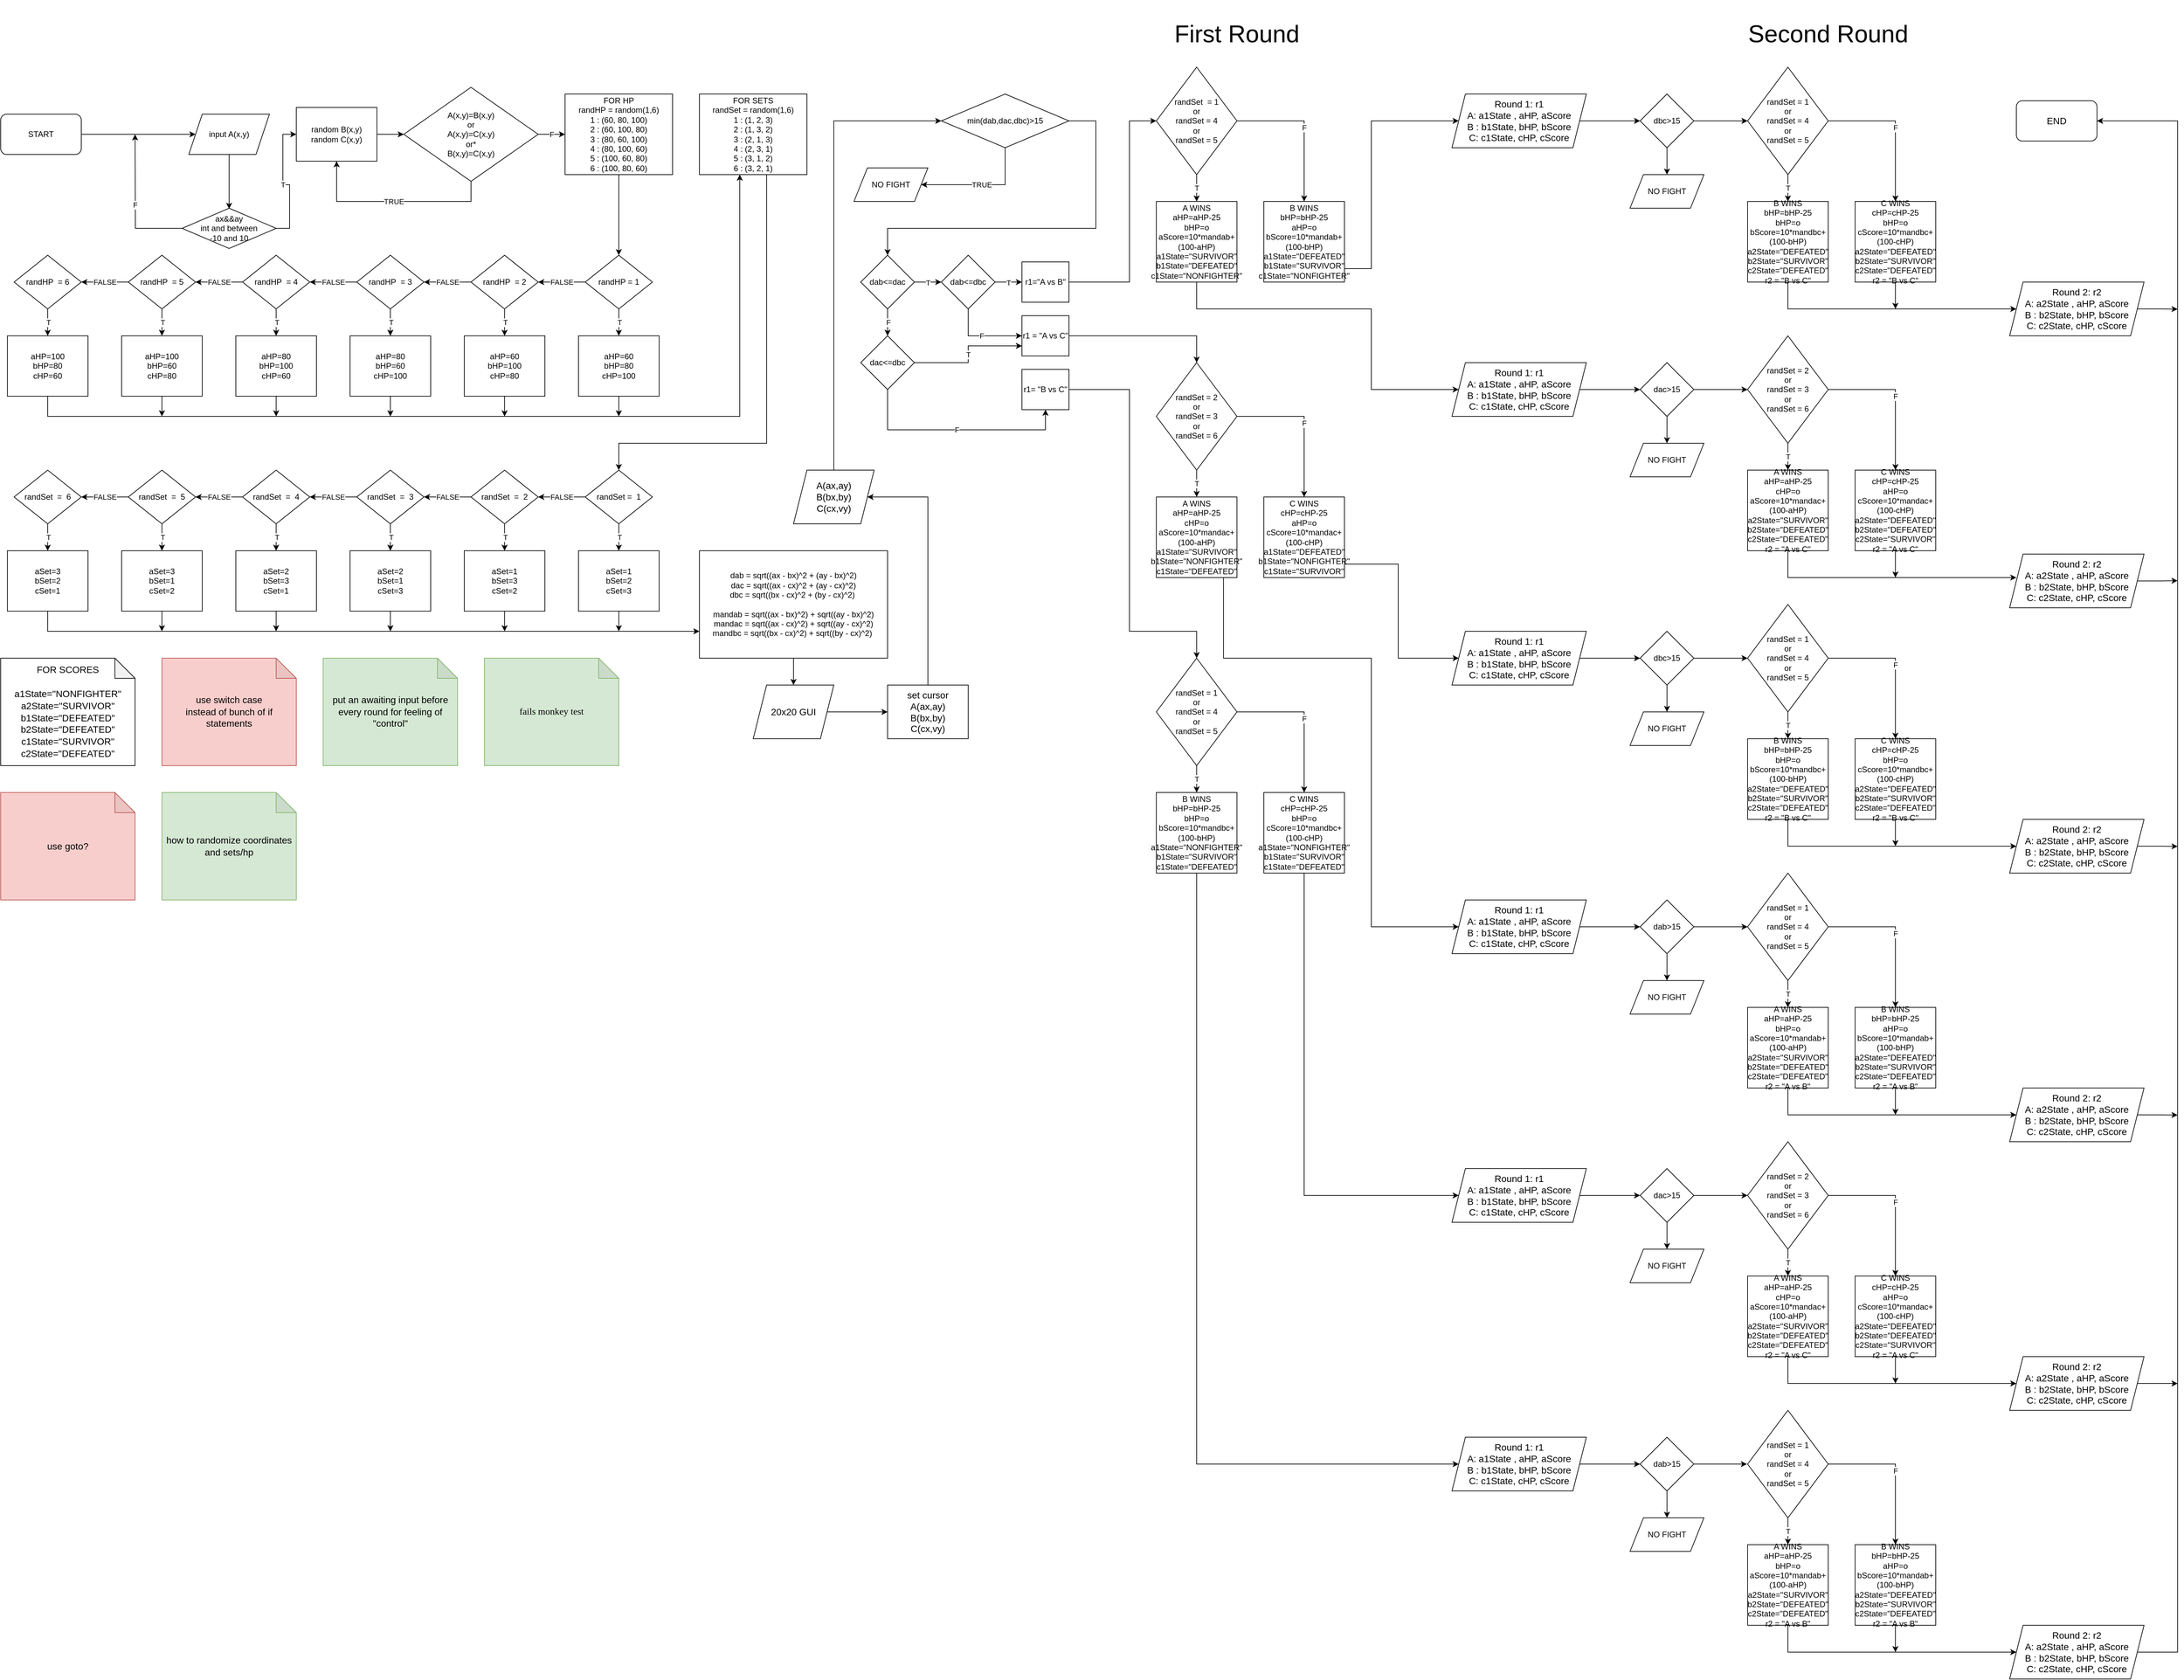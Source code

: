 <mxfile version="20.5.1" type="github" pages="2">
  <diagram id="FCASwe3PwtGLrAxQHOM_" name="infinite">
    <mxGraphModel dx="1787" dy="1159" grid="1" gridSize="10" guides="1" tooltips="1" connect="1" arrows="1" fold="1" page="0" pageScale="1" pageWidth="1169" pageHeight="827" background="none" math="0" shadow="0">
      <root>
        <mxCell id="0" />
        <mxCell id="1" parent="0" />
        <mxCell id="WD46hOtBOr11-4-oW4z_-1" style="edgeStyle=orthogonalEdgeStyle;rounded=0;orthogonalLoop=1;jettySize=auto;html=1;entryX=0;entryY=0.5;entryDx=0;entryDy=0;" parent="1" source="YuOIsCS7PbIplvuFXmQ1-1" target="YuOIsCS7PbIplvuFXmQ1-2" edge="1">
          <mxGeometry relative="1" as="geometry" />
        </mxCell>
        <mxCell id="YuOIsCS7PbIplvuFXmQ1-1" value="START" style="rounded=1;whiteSpace=wrap;html=1;" parent="1" vertex="1">
          <mxGeometry x="-360" y="30" width="120" height="60" as="geometry" />
        </mxCell>
        <mxCell id="pbmwYWz4hnuQ7jlAKVQh-4" value="" style="edgeStyle=orthogonalEdgeStyle;rounded=0;orthogonalLoop=1;jettySize=auto;html=1;" parent="1" source="YuOIsCS7PbIplvuFXmQ1-2" edge="1">
          <mxGeometry relative="1" as="geometry">
            <mxPoint x="-20" y="171" as="targetPoint" />
          </mxGeometry>
        </mxCell>
        <mxCell id="YuOIsCS7PbIplvuFXmQ1-2" value="input A(x,y)" style="shape=parallelogram;perimeter=parallelogramPerimeter;whiteSpace=wrap;html=1;fixedSize=1;" parent="1" vertex="1">
          <mxGeometry x="-80" y="30" width="120" height="60" as="geometry" />
        </mxCell>
        <mxCell id="YuOIsCS7PbIplvuFXmQ1-7" style="edgeStyle=orthogonalEdgeStyle;rounded=0;orthogonalLoop=1;jettySize=auto;html=1;entryX=0;entryY=0.5;entryDx=0;entryDy=0;" parent="1" source="YuOIsCS7PbIplvuFXmQ1-4" target="YuOIsCS7PbIplvuFXmQ1-6" edge="1">
          <mxGeometry relative="1" as="geometry" />
        </mxCell>
        <mxCell id="YuOIsCS7PbIplvuFXmQ1-4" value="random B(x,y)&lt;br&gt;random C(x,y)" style="rounded=0;whiteSpace=wrap;html=1;" parent="1" vertex="1">
          <mxGeometry x="80" y="20" width="120" height="80" as="geometry" />
        </mxCell>
        <mxCell id="YuOIsCS7PbIplvuFXmQ1-10" value="TRUE" style="edgeStyle=orthogonalEdgeStyle;rounded=0;orthogonalLoop=1;jettySize=auto;html=1;entryX=0.5;entryY=1;entryDx=0;entryDy=0;" parent="1" source="YuOIsCS7PbIplvuFXmQ1-6" target="YuOIsCS7PbIplvuFXmQ1-4" edge="1">
          <mxGeometry relative="1" as="geometry">
            <mxPoint x="300" y="200" as="targetPoint" />
            <Array as="points">
              <mxPoint x="340" y="160" />
              <mxPoint x="140" y="160" />
            </Array>
          </mxGeometry>
        </mxCell>
        <mxCell id="YuOIsCS7PbIplvuFXmQ1-13" value="F" style="edgeStyle=orthogonalEdgeStyle;rounded=0;orthogonalLoop=1;jettySize=auto;html=1;entryX=0;entryY=0.5;entryDx=0;entryDy=0;" parent="1" source="YuOIsCS7PbIplvuFXmQ1-6" target="YuOIsCS7PbIplvuFXmQ1-12" edge="1">
          <mxGeometry relative="1" as="geometry" />
        </mxCell>
        <mxCell id="YuOIsCS7PbIplvuFXmQ1-6" value="A(x,y)=B(x,y)&lt;br&gt;or&lt;br&gt;A(x,y)=C(x,y)&lt;br&gt;or*&lt;br&gt;B(x,y)=C(x,y)" style="rhombus;whiteSpace=wrap;html=1;" parent="1" vertex="1">
          <mxGeometry x="240" y="-10" width="200" height="140" as="geometry" />
        </mxCell>
        <mxCell id="YuOIsCS7PbIplvuFXmQ1-14" style="edgeStyle=orthogonalEdgeStyle;rounded=0;orthogonalLoop=1;jettySize=auto;html=1;" parent="1" source="YuOIsCS7PbIplvuFXmQ1-12" target="YuOIsCS7PbIplvuFXmQ1-15" edge="1">
          <mxGeometry relative="1" as="geometry">
            <mxPoint x="680" y="60" as="targetPoint" />
          </mxGeometry>
        </mxCell>
        <mxCell id="YuOIsCS7PbIplvuFXmQ1-12" value="FOR HP&lt;br&gt;randHP&amp;nbsp;= random(1,6)&lt;br&gt;1 : (60, 80, 100)&lt;br&gt;2 : (60, 100, 80)&lt;br&gt;3 : (80, 60, 100)&lt;br&gt;4 : (80, 100, 60)&lt;br&gt;5 : (100, 60, 80)&lt;br&gt;6 : (100, 80, 60)" style="rounded=0;whiteSpace=wrap;html=1;" parent="1" vertex="1">
          <mxGeometry x="480" width="160" height="120" as="geometry" />
        </mxCell>
        <mxCell id="YuOIsCS7PbIplvuFXmQ1-19" value="FALSE" style="edgeStyle=orthogonalEdgeStyle;rounded=0;orthogonalLoop=1;jettySize=auto;html=1;exitX=0;exitY=0.5;exitDx=0;exitDy=0;" parent="1" source="YuOIsCS7PbIplvuFXmQ1-15" edge="1">
          <mxGeometry relative="1" as="geometry">
            <mxPoint x="440" y="280" as="targetPoint" />
          </mxGeometry>
        </mxCell>
        <mxCell id="YuOIsCS7PbIplvuFXmQ1-36" value="T" style="edgeStyle=orthogonalEdgeStyle;rounded=0;orthogonalLoop=1;jettySize=auto;html=1;" parent="1" source="YuOIsCS7PbIplvuFXmQ1-15" edge="1">
          <mxGeometry relative="1" as="geometry">
            <mxPoint x="560" y="360" as="targetPoint" />
          </mxGeometry>
        </mxCell>
        <mxCell id="YuOIsCS7PbIplvuFXmQ1-15" value="randHP = 1" style="rhombus;whiteSpace=wrap;html=1;" parent="1" vertex="1">
          <mxGeometry x="510" y="240" width="100" height="80" as="geometry" />
        </mxCell>
        <mxCell id="YuOIsCS7PbIplvuFXmQ1-26" value="FALSE" style="edgeStyle=orthogonalEdgeStyle;rounded=0;orthogonalLoop=1;jettySize=auto;html=1;exitX=0;exitY=0.5;exitDx=0;exitDy=0;" parent="1" source="YuOIsCS7PbIplvuFXmQ1-27" edge="1">
          <mxGeometry relative="1" as="geometry">
            <mxPoint x="270" y="280" as="targetPoint" />
          </mxGeometry>
        </mxCell>
        <mxCell id="YuOIsCS7PbIplvuFXmQ1-37" value="T" style="edgeStyle=orthogonalEdgeStyle;rounded=0;orthogonalLoop=1;jettySize=auto;html=1;" parent="1" source="YuOIsCS7PbIplvuFXmQ1-27" edge="1">
          <mxGeometry relative="1" as="geometry">
            <mxPoint x="390" y="360" as="targetPoint" />
          </mxGeometry>
        </mxCell>
        <mxCell id="YuOIsCS7PbIplvuFXmQ1-27" value="randHP&amp;nbsp;&amp;nbsp;= 2" style="rhombus;whiteSpace=wrap;html=1;" parent="1" vertex="1">
          <mxGeometry x="340" y="240" width="100" height="80" as="geometry" />
        </mxCell>
        <mxCell id="YuOIsCS7PbIplvuFXmQ1-28" value="FALSE" style="edgeStyle=orthogonalEdgeStyle;rounded=0;orthogonalLoop=1;jettySize=auto;html=1;exitX=0;exitY=0.5;exitDx=0;exitDy=0;" parent="1" source="YuOIsCS7PbIplvuFXmQ1-29" edge="1">
          <mxGeometry relative="1" as="geometry">
            <mxPoint x="100" y="280" as="targetPoint" />
          </mxGeometry>
        </mxCell>
        <mxCell id="YuOIsCS7PbIplvuFXmQ1-43" value="T" style="edgeStyle=orthogonalEdgeStyle;rounded=0;orthogonalLoop=1;jettySize=auto;html=1;" parent="1" source="YuOIsCS7PbIplvuFXmQ1-29" edge="1">
          <mxGeometry relative="1" as="geometry">
            <mxPoint x="220" y="360" as="targetPoint" />
          </mxGeometry>
        </mxCell>
        <mxCell id="YuOIsCS7PbIplvuFXmQ1-29" value="randHP&amp;nbsp;&amp;nbsp;= 3" style="rhombus;whiteSpace=wrap;html=1;" parent="1" vertex="1">
          <mxGeometry x="170" y="240" width="100" height="80" as="geometry" />
        </mxCell>
        <mxCell id="YuOIsCS7PbIplvuFXmQ1-30" value="FALSE" style="edgeStyle=orthogonalEdgeStyle;rounded=0;orthogonalLoop=1;jettySize=auto;html=1;exitX=0;exitY=0.5;exitDx=0;exitDy=0;" parent="1" source="YuOIsCS7PbIplvuFXmQ1-31" edge="1">
          <mxGeometry relative="1" as="geometry">
            <mxPoint x="-70" y="280" as="targetPoint" />
          </mxGeometry>
        </mxCell>
        <mxCell id="YuOIsCS7PbIplvuFXmQ1-42" value="T" style="edgeStyle=orthogonalEdgeStyle;rounded=0;orthogonalLoop=1;jettySize=auto;html=1;" parent="1" source="YuOIsCS7PbIplvuFXmQ1-31" edge="1">
          <mxGeometry relative="1" as="geometry">
            <mxPoint x="50" y="360" as="targetPoint" />
          </mxGeometry>
        </mxCell>
        <mxCell id="YuOIsCS7PbIplvuFXmQ1-31" value="randHP&amp;nbsp;&amp;nbsp;= 4" style="rhombus;whiteSpace=wrap;html=1;" parent="1" vertex="1">
          <mxGeometry y="240" width="100" height="80" as="geometry" />
        </mxCell>
        <mxCell id="YuOIsCS7PbIplvuFXmQ1-32" value="FALSE" style="edgeStyle=orthogonalEdgeStyle;rounded=0;orthogonalLoop=1;jettySize=auto;html=1;exitX=0;exitY=0.5;exitDx=0;exitDy=0;" parent="1" source="YuOIsCS7PbIplvuFXmQ1-33" edge="1">
          <mxGeometry relative="1" as="geometry">
            <mxPoint x="-240" y="280" as="targetPoint" />
          </mxGeometry>
        </mxCell>
        <mxCell id="YuOIsCS7PbIplvuFXmQ1-41" value="T" style="edgeStyle=orthogonalEdgeStyle;rounded=0;orthogonalLoop=1;jettySize=auto;html=1;" parent="1" source="YuOIsCS7PbIplvuFXmQ1-33" edge="1">
          <mxGeometry relative="1" as="geometry">
            <mxPoint x="-120" y="360" as="targetPoint" />
          </mxGeometry>
        </mxCell>
        <mxCell id="YuOIsCS7PbIplvuFXmQ1-33" value="randHP&amp;nbsp;&amp;nbsp;= 5" style="rhombus;whiteSpace=wrap;html=1;" parent="1" vertex="1">
          <mxGeometry x="-170" y="240" width="100" height="80" as="geometry" />
        </mxCell>
        <mxCell id="YuOIsCS7PbIplvuFXmQ1-40" value="T" style="edgeStyle=orthogonalEdgeStyle;rounded=0;orthogonalLoop=1;jettySize=auto;html=1;" parent="1" source="YuOIsCS7PbIplvuFXmQ1-35" edge="1">
          <mxGeometry relative="1" as="geometry">
            <mxPoint x="-290" y="360" as="targetPoint" />
          </mxGeometry>
        </mxCell>
        <mxCell id="YuOIsCS7PbIplvuFXmQ1-35" value="randHP&amp;nbsp;&amp;nbsp;= 6" style="rhombus;whiteSpace=wrap;html=1;" parent="1" vertex="1">
          <mxGeometry x="-340" y="240" width="100" height="80" as="geometry" />
        </mxCell>
        <mxCell id="YuOIsCS7PbIplvuFXmQ1-75" style="edgeStyle=orthogonalEdgeStyle;rounded=0;orthogonalLoop=1;jettySize=auto;html=1;" parent="1" source="YuOIsCS7PbIplvuFXmQ1-44" edge="1">
          <mxGeometry relative="1" as="geometry">
            <mxPoint x="560.0" y="480" as="targetPoint" />
          </mxGeometry>
        </mxCell>
        <mxCell id="YuOIsCS7PbIplvuFXmQ1-44" value="aHP=60&lt;br&gt;bHP=80&lt;br&gt;cHP=100" style="rounded=0;whiteSpace=wrap;html=1;" parent="1" vertex="1">
          <mxGeometry x="500" y="360" width="120" height="90" as="geometry" />
        </mxCell>
        <mxCell id="YuOIsCS7PbIplvuFXmQ1-74" style="edgeStyle=orthogonalEdgeStyle;rounded=0;orthogonalLoop=1;jettySize=auto;html=1;" parent="1" source="YuOIsCS7PbIplvuFXmQ1-45" edge="1">
          <mxGeometry relative="1" as="geometry">
            <mxPoint x="390.0" y="480" as="targetPoint" />
          </mxGeometry>
        </mxCell>
        <mxCell id="YuOIsCS7PbIplvuFXmQ1-45" value="aHP=60&lt;br&gt;bHP=100&lt;br&gt;cHP=80" style="rounded=0;whiteSpace=wrap;html=1;" parent="1" vertex="1">
          <mxGeometry x="330" y="360" width="120" height="90" as="geometry" />
        </mxCell>
        <mxCell id="YuOIsCS7PbIplvuFXmQ1-73" style="edgeStyle=orthogonalEdgeStyle;rounded=0;orthogonalLoop=1;jettySize=auto;html=1;" parent="1" source="YuOIsCS7PbIplvuFXmQ1-46" edge="1">
          <mxGeometry relative="1" as="geometry">
            <mxPoint x="220" y="480" as="targetPoint" />
          </mxGeometry>
        </mxCell>
        <mxCell id="YuOIsCS7PbIplvuFXmQ1-46" value="aHP=80&lt;br&gt;bHP=60&lt;br&gt;cHP=100" style="rounded=0;whiteSpace=wrap;html=1;" parent="1" vertex="1">
          <mxGeometry x="160" y="360" width="120" height="90" as="geometry" />
        </mxCell>
        <mxCell id="YuOIsCS7PbIplvuFXmQ1-71" style="edgeStyle=orthogonalEdgeStyle;rounded=0;orthogonalLoop=1;jettySize=auto;html=1;" parent="1" source="YuOIsCS7PbIplvuFXmQ1-47" edge="1">
          <mxGeometry relative="1" as="geometry">
            <mxPoint x="-120" y="480" as="targetPoint" />
          </mxGeometry>
        </mxCell>
        <mxCell id="YuOIsCS7PbIplvuFXmQ1-47" value="aHP=100&lt;br&gt;bHP=60&lt;br&gt;cHP=80" style="rounded=0;whiteSpace=wrap;html=1;" parent="1" vertex="1">
          <mxGeometry x="-180" y="360" width="120" height="90" as="geometry" />
        </mxCell>
        <mxCell id="YuOIsCS7PbIplvuFXmQ1-70" style="edgeStyle=orthogonalEdgeStyle;rounded=0;orthogonalLoop=1;jettySize=auto;html=1;entryX=0.375;entryY=1;entryDx=0;entryDy=0;entryPerimeter=0;" parent="1" source="YuOIsCS7PbIplvuFXmQ1-48" target="YuOIsCS7PbIplvuFXmQ1-51" edge="1">
          <mxGeometry relative="1" as="geometry">
            <mxPoint x="740" y="170" as="targetPoint" />
            <Array as="points">
              <mxPoint x="-290" y="480" />
              <mxPoint x="740" y="480" />
            </Array>
          </mxGeometry>
        </mxCell>
        <mxCell id="YuOIsCS7PbIplvuFXmQ1-48" value="aHP=100&lt;br&gt;bHP=80&lt;br&gt;cHP=60" style="rounded=0;whiteSpace=wrap;html=1;" parent="1" vertex="1">
          <mxGeometry x="-350" y="360" width="120" height="90" as="geometry" />
        </mxCell>
        <mxCell id="YuOIsCS7PbIplvuFXmQ1-72" style="edgeStyle=orthogonalEdgeStyle;rounded=0;orthogonalLoop=1;jettySize=auto;html=1;" parent="1" source="YuOIsCS7PbIplvuFXmQ1-49" edge="1">
          <mxGeometry relative="1" as="geometry">
            <mxPoint x="50" y="480" as="targetPoint" />
          </mxGeometry>
        </mxCell>
        <mxCell id="YuOIsCS7PbIplvuFXmQ1-49" value="aHP=80&lt;br&gt;bHP=100&lt;br&gt;cHP=60" style="rounded=0;whiteSpace=wrap;html=1;" parent="1" vertex="1">
          <mxGeometry x="-10" y="360" width="120" height="90" as="geometry" />
        </mxCell>
        <mxCell id="YuOIsCS7PbIplvuFXmQ1-110" style="edgeStyle=orthogonalEdgeStyle;rounded=0;orthogonalLoop=1;jettySize=auto;html=1;entryX=0.5;entryY=0;entryDx=0;entryDy=0;" parent="1" source="YuOIsCS7PbIplvuFXmQ1-51" target="YuOIsCS7PbIplvuFXmQ1-81" edge="1">
          <mxGeometry relative="1" as="geometry">
            <Array as="points">
              <mxPoint x="780" y="520" />
              <mxPoint x="560" y="520" />
            </Array>
          </mxGeometry>
        </mxCell>
        <mxCell id="YuOIsCS7PbIplvuFXmQ1-51" value="FOR SETS&lt;br&gt;randSet = random(1,6)&lt;br&gt;1 : (1, 2, 3)&lt;br&gt;2 : (1, 3, 2)&lt;br&gt;3 : (2, 1, 3)&lt;br&gt;4 : (2, 3, 1)&lt;br&gt;5 : (3, 1, 2)&lt;br&gt;6 : (3, 2, 1)" style="rounded=0;whiteSpace=wrap;html=1;" parent="1" vertex="1">
          <mxGeometry x="680" width="160" height="120" as="geometry" />
        </mxCell>
        <mxCell id="YuOIsCS7PbIplvuFXmQ1-79" value="FALSE" style="edgeStyle=orthogonalEdgeStyle;rounded=0;orthogonalLoop=1;jettySize=auto;html=1;exitX=0;exitY=0.5;exitDx=0;exitDy=0;" parent="1" source="YuOIsCS7PbIplvuFXmQ1-81" edge="1">
          <mxGeometry relative="1" as="geometry">
            <mxPoint x="440" y="600" as="targetPoint" />
          </mxGeometry>
        </mxCell>
        <mxCell id="YuOIsCS7PbIplvuFXmQ1-80" value="T" style="edgeStyle=orthogonalEdgeStyle;rounded=0;orthogonalLoop=1;jettySize=auto;html=1;" parent="1" source="YuOIsCS7PbIplvuFXmQ1-81" edge="1">
          <mxGeometry relative="1" as="geometry">
            <mxPoint x="560" y="680" as="targetPoint" />
          </mxGeometry>
        </mxCell>
        <mxCell id="YuOIsCS7PbIplvuFXmQ1-81" value="randSet&amp;nbsp;=&amp;nbsp; 1" style="rhombus;whiteSpace=wrap;html=1;" parent="1" vertex="1">
          <mxGeometry x="510" y="560" width="100" height="80" as="geometry" />
        </mxCell>
        <mxCell id="YuOIsCS7PbIplvuFXmQ1-109" style="edgeStyle=orthogonalEdgeStyle;rounded=0;orthogonalLoop=1;jettySize=auto;html=1;" parent="1" source="YuOIsCS7PbIplvuFXmQ1-82" edge="1">
          <mxGeometry relative="1" as="geometry">
            <mxPoint x="560" y="800" as="targetPoint" />
          </mxGeometry>
        </mxCell>
        <mxCell id="YuOIsCS7PbIplvuFXmQ1-82" value="aSet=1&lt;br&gt;bSet=2&lt;br&gt;cSet=3" style="rounded=0;whiteSpace=wrap;html=1;" parent="1" vertex="1">
          <mxGeometry x="500" y="680" width="120" height="90" as="geometry" />
        </mxCell>
        <mxCell id="YuOIsCS7PbIplvuFXmQ1-83" value="FALSE" style="edgeStyle=orthogonalEdgeStyle;rounded=0;orthogonalLoop=1;jettySize=auto;html=1;exitX=0;exitY=0.5;exitDx=0;exitDy=0;" parent="1" source="YuOIsCS7PbIplvuFXmQ1-85" edge="1">
          <mxGeometry relative="1" as="geometry">
            <mxPoint x="270" y="600" as="targetPoint" />
          </mxGeometry>
        </mxCell>
        <mxCell id="YuOIsCS7PbIplvuFXmQ1-84" value="T" style="edgeStyle=orthogonalEdgeStyle;rounded=0;orthogonalLoop=1;jettySize=auto;html=1;" parent="1" source="YuOIsCS7PbIplvuFXmQ1-85" edge="1">
          <mxGeometry relative="1" as="geometry">
            <mxPoint x="390" y="680" as="targetPoint" />
          </mxGeometry>
        </mxCell>
        <mxCell id="YuOIsCS7PbIplvuFXmQ1-85" value="randSet&amp;nbsp;&amp;nbsp;=&amp;nbsp; 2" style="rhombus;whiteSpace=wrap;html=1;" parent="1" vertex="1">
          <mxGeometry x="340" y="560" width="100" height="80" as="geometry" />
        </mxCell>
        <mxCell id="YuOIsCS7PbIplvuFXmQ1-108" style="edgeStyle=orthogonalEdgeStyle;rounded=0;orthogonalLoop=1;jettySize=auto;html=1;" parent="1" source="YuOIsCS7PbIplvuFXmQ1-86" edge="1">
          <mxGeometry relative="1" as="geometry">
            <mxPoint x="390" y="800" as="targetPoint" />
          </mxGeometry>
        </mxCell>
        <mxCell id="YuOIsCS7PbIplvuFXmQ1-86" value="aSet=1&lt;br&gt;bSet=3&lt;br&gt;cSet=2" style="rounded=0;whiteSpace=wrap;html=1;" parent="1" vertex="1">
          <mxGeometry x="330" y="680" width="120" height="90" as="geometry" />
        </mxCell>
        <mxCell id="YuOIsCS7PbIplvuFXmQ1-87" value="FALSE" style="edgeStyle=orthogonalEdgeStyle;rounded=0;orthogonalLoop=1;jettySize=auto;html=1;exitX=0;exitY=0.5;exitDx=0;exitDy=0;" parent="1" source="YuOIsCS7PbIplvuFXmQ1-89" edge="1">
          <mxGeometry relative="1" as="geometry">
            <mxPoint x="100" y="600" as="targetPoint" />
          </mxGeometry>
        </mxCell>
        <mxCell id="YuOIsCS7PbIplvuFXmQ1-88" value="T" style="edgeStyle=orthogonalEdgeStyle;rounded=0;orthogonalLoop=1;jettySize=auto;html=1;" parent="1" source="YuOIsCS7PbIplvuFXmQ1-89" edge="1">
          <mxGeometry relative="1" as="geometry">
            <mxPoint x="220" y="680" as="targetPoint" />
          </mxGeometry>
        </mxCell>
        <mxCell id="YuOIsCS7PbIplvuFXmQ1-89" value="randSet&amp;nbsp;&amp;nbsp;=&amp;nbsp; 3" style="rhombus;whiteSpace=wrap;html=1;" parent="1" vertex="1">
          <mxGeometry x="170" y="560" width="100" height="80" as="geometry" />
        </mxCell>
        <mxCell id="YuOIsCS7PbIplvuFXmQ1-107" style="edgeStyle=orthogonalEdgeStyle;rounded=0;orthogonalLoop=1;jettySize=auto;html=1;" parent="1" source="YuOIsCS7PbIplvuFXmQ1-90" edge="1">
          <mxGeometry relative="1" as="geometry">
            <mxPoint x="220" y="800" as="targetPoint" />
          </mxGeometry>
        </mxCell>
        <mxCell id="YuOIsCS7PbIplvuFXmQ1-90" value="aSet=2&lt;br&gt;bSet=1&lt;br&gt;cSet=3" style="rounded=0;whiteSpace=wrap;html=1;" parent="1" vertex="1">
          <mxGeometry x="160" y="680" width="120" height="90" as="geometry" />
        </mxCell>
        <mxCell id="YuOIsCS7PbIplvuFXmQ1-91" value="FALSE" style="edgeStyle=orthogonalEdgeStyle;rounded=0;orthogonalLoop=1;jettySize=auto;html=1;exitX=0;exitY=0.5;exitDx=0;exitDy=0;" parent="1" source="YuOIsCS7PbIplvuFXmQ1-93" edge="1">
          <mxGeometry relative="1" as="geometry">
            <mxPoint x="-70" y="600" as="targetPoint" />
          </mxGeometry>
        </mxCell>
        <mxCell id="YuOIsCS7PbIplvuFXmQ1-92" value="T" style="edgeStyle=orthogonalEdgeStyle;rounded=0;orthogonalLoop=1;jettySize=auto;html=1;" parent="1" source="YuOIsCS7PbIplvuFXmQ1-93" edge="1">
          <mxGeometry relative="1" as="geometry">
            <mxPoint x="50" y="680" as="targetPoint" />
          </mxGeometry>
        </mxCell>
        <mxCell id="YuOIsCS7PbIplvuFXmQ1-93" value="randSet&amp;nbsp;&amp;nbsp;=&amp;nbsp; 4" style="rhombus;whiteSpace=wrap;html=1;" parent="1" vertex="1">
          <mxGeometry y="560" width="100" height="80" as="geometry" />
        </mxCell>
        <mxCell id="YuOIsCS7PbIplvuFXmQ1-106" style="edgeStyle=orthogonalEdgeStyle;rounded=0;orthogonalLoop=1;jettySize=auto;html=1;" parent="1" source="YuOIsCS7PbIplvuFXmQ1-94" edge="1">
          <mxGeometry relative="1" as="geometry">
            <mxPoint x="50" y="800" as="targetPoint" />
          </mxGeometry>
        </mxCell>
        <mxCell id="YuOIsCS7PbIplvuFXmQ1-94" value="aSet=2&lt;br&gt;bSet=3&lt;br&gt;cSet=1" style="rounded=0;whiteSpace=wrap;html=1;" parent="1" vertex="1">
          <mxGeometry x="-10" y="680" width="120" height="90" as="geometry" />
        </mxCell>
        <mxCell id="YuOIsCS7PbIplvuFXmQ1-95" value="FALSE" style="edgeStyle=orthogonalEdgeStyle;rounded=0;orthogonalLoop=1;jettySize=auto;html=1;exitX=0;exitY=0.5;exitDx=0;exitDy=0;" parent="1" source="YuOIsCS7PbIplvuFXmQ1-97" edge="1">
          <mxGeometry relative="1" as="geometry">
            <mxPoint x="-240" y="600" as="targetPoint" />
          </mxGeometry>
        </mxCell>
        <mxCell id="YuOIsCS7PbIplvuFXmQ1-96" value="T" style="edgeStyle=orthogonalEdgeStyle;rounded=0;orthogonalLoop=1;jettySize=auto;html=1;" parent="1" source="YuOIsCS7PbIplvuFXmQ1-97" edge="1">
          <mxGeometry relative="1" as="geometry">
            <mxPoint x="-120" y="680" as="targetPoint" />
          </mxGeometry>
        </mxCell>
        <mxCell id="YuOIsCS7PbIplvuFXmQ1-97" value="randSet&amp;nbsp;&amp;nbsp;=&amp;nbsp; 5" style="rhombus;whiteSpace=wrap;html=1;" parent="1" vertex="1">
          <mxGeometry x="-170" y="560" width="100" height="80" as="geometry" />
        </mxCell>
        <mxCell id="YuOIsCS7PbIplvuFXmQ1-105" style="edgeStyle=orthogonalEdgeStyle;rounded=0;orthogonalLoop=1;jettySize=auto;html=1;" parent="1" source="YuOIsCS7PbIplvuFXmQ1-98" edge="1">
          <mxGeometry relative="1" as="geometry">
            <mxPoint x="-120" y="800" as="targetPoint" />
          </mxGeometry>
        </mxCell>
        <mxCell id="YuOIsCS7PbIplvuFXmQ1-98" value="aSet=3&lt;br&gt;bSet=1&lt;br&gt;cSet=2" style="rounded=0;whiteSpace=wrap;html=1;" parent="1" vertex="1">
          <mxGeometry x="-180" y="680" width="120" height="90" as="geometry" />
        </mxCell>
        <mxCell id="YuOIsCS7PbIplvuFXmQ1-100" value="T" style="edgeStyle=orthogonalEdgeStyle;rounded=0;orthogonalLoop=1;jettySize=auto;html=1;" parent="1" source="YuOIsCS7PbIplvuFXmQ1-101" edge="1">
          <mxGeometry relative="1" as="geometry">
            <mxPoint x="-290" y="680" as="targetPoint" />
          </mxGeometry>
        </mxCell>
        <mxCell id="YuOIsCS7PbIplvuFXmQ1-101" value="randSet&amp;nbsp;&amp;nbsp;=&amp;nbsp; 6" style="rhombus;whiteSpace=wrap;html=1;" parent="1" vertex="1">
          <mxGeometry x="-340" y="560" width="100" height="80" as="geometry" />
        </mxCell>
        <mxCell id="YuOIsCS7PbIplvuFXmQ1-381" style="edgeStyle=orthogonalEdgeStyle;rounded=0;orthogonalLoop=1;jettySize=auto;html=1;entryX=0;entryY=0.75;entryDx=0;entryDy=0;fontFamily=Helvetica;fontSize=14;" parent="1" source="YuOIsCS7PbIplvuFXmQ1-102" target="YuOIsCS7PbIplvuFXmQ1-180" edge="1">
          <mxGeometry relative="1" as="geometry">
            <Array as="points">
              <mxPoint x="-290" y="800" />
            </Array>
          </mxGeometry>
        </mxCell>
        <mxCell id="YuOIsCS7PbIplvuFXmQ1-102" value="aSet=3&lt;br&gt;bSet=2&lt;br&gt;cSet=1" style="rounded=0;whiteSpace=wrap;html=1;" parent="1" vertex="1">
          <mxGeometry x="-350" y="680" width="120" height="90" as="geometry" />
        </mxCell>
        <mxCell id="YuOIsCS7PbIplvuFXmQ1-120" value="TRUE" style="edgeStyle=orthogonalEdgeStyle;rounded=0;orthogonalLoop=1;jettySize=auto;html=1;entryX=1;entryY=0.5;entryDx=0;entryDy=0;" parent="1" source="YuOIsCS7PbIplvuFXmQ1-113" target="YuOIsCS7PbIplvuFXmQ1-119" edge="1">
          <mxGeometry relative="1" as="geometry">
            <Array as="points">
              <mxPoint x="1135" y="135" />
            </Array>
          </mxGeometry>
        </mxCell>
        <mxCell id="YuOIsCS7PbIplvuFXmQ1-123" style="edgeStyle=orthogonalEdgeStyle;rounded=0;orthogonalLoop=1;jettySize=auto;html=1;entryX=0.5;entryY=0;entryDx=0;entryDy=0;" parent="1" source="YuOIsCS7PbIplvuFXmQ1-113" target="YuOIsCS7PbIplvuFXmQ1-124" edge="1">
          <mxGeometry relative="1" as="geometry">
            <mxPoint x="960" y="230" as="targetPoint" />
            <Array as="points">
              <mxPoint x="1270" y="40" />
              <mxPoint x="1270" y="200" />
              <mxPoint x="960" y="200" />
            </Array>
          </mxGeometry>
        </mxCell>
        <mxCell id="YuOIsCS7PbIplvuFXmQ1-113" value="min(dab,dac,dbc)&amp;gt;15" style="rhombus;whiteSpace=wrap;html=1;" parent="1" vertex="1">
          <mxGeometry x="1040" width="190" height="80" as="geometry" />
        </mxCell>
        <mxCell id="YuOIsCS7PbIplvuFXmQ1-119" value="NO FIGHT" style="shape=parallelogram;perimeter=parallelogramPerimeter;whiteSpace=wrap;html=1;fixedSize=1;" parent="1" vertex="1">
          <mxGeometry x="910" y="110" width="110" height="50" as="geometry" />
        </mxCell>
        <mxCell id="YuOIsCS7PbIplvuFXmQ1-126" value="F" style="edgeStyle=orthogonalEdgeStyle;rounded=0;orthogonalLoop=1;jettySize=auto;html=1;" parent="1" source="YuOIsCS7PbIplvuFXmQ1-124" edge="1">
          <mxGeometry relative="1" as="geometry">
            <mxPoint x="960" y="360" as="targetPoint" />
          </mxGeometry>
        </mxCell>
        <mxCell id="YuOIsCS7PbIplvuFXmQ1-127" value="T" style="edgeStyle=orthogonalEdgeStyle;rounded=0;orthogonalLoop=1;jettySize=auto;html=1;" parent="1" source="YuOIsCS7PbIplvuFXmQ1-124" edge="1">
          <mxGeometry relative="1" as="geometry">
            <mxPoint x="1040" y="280" as="targetPoint" />
          </mxGeometry>
        </mxCell>
        <mxCell id="YuOIsCS7PbIplvuFXmQ1-124" value="dab&amp;lt;=dac" style="rhombus;whiteSpace=wrap;html=1;" parent="1" vertex="1">
          <mxGeometry x="920" y="240" width="80" height="80" as="geometry" />
        </mxCell>
        <mxCell id="YuOIsCS7PbIplvuFXmQ1-129" value="T" style="edgeStyle=orthogonalEdgeStyle;rounded=0;orthogonalLoop=1;jettySize=auto;html=1;" parent="1" source="YuOIsCS7PbIplvuFXmQ1-128" edge="1">
          <mxGeometry relative="1" as="geometry">
            <mxPoint x="1160" y="280" as="targetPoint" />
          </mxGeometry>
        </mxCell>
        <mxCell id="YuOIsCS7PbIplvuFXmQ1-136" value="F" style="edgeStyle=orthogonalEdgeStyle;rounded=0;orthogonalLoop=1;jettySize=auto;html=1;" parent="1" source="YuOIsCS7PbIplvuFXmQ1-128" edge="1">
          <mxGeometry relative="1" as="geometry">
            <mxPoint x="1160" y="360" as="targetPoint" />
            <Array as="points">
              <mxPoint x="1080" y="360" />
            </Array>
          </mxGeometry>
        </mxCell>
        <mxCell id="YuOIsCS7PbIplvuFXmQ1-128" value="dab&amp;lt;=dbc" style="rhombus;whiteSpace=wrap;html=1;" parent="1" vertex="1">
          <mxGeometry x="1040" y="240" width="80" height="80" as="geometry" />
        </mxCell>
        <mxCell id="YuOIsCS7PbIplvuFXmQ1-132" value="T" style="edgeStyle=orthogonalEdgeStyle;rounded=0;orthogonalLoop=1;jettySize=auto;html=1;entryX=0;entryY=0.75;entryDx=0;entryDy=0;" parent="1" source="YuOIsCS7PbIplvuFXmQ1-131" target="YuOIsCS7PbIplvuFXmQ1-137" edge="1">
          <mxGeometry relative="1" as="geometry">
            <mxPoint x="1040" y="400" as="targetPoint" />
          </mxGeometry>
        </mxCell>
        <mxCell id="YuOIsCS7PbIplvuFXmQ1-141" value="F" style="edgeStyle=orthogonalEdgeStyle;rounded=0;orthogonalLoop=1;jettySize=auto;html=1;entryX=0.5;entryY=1;entryDx=0;entryDy=0;" parent="1" source="YuOIsCS7PbIplvuFXmQ1-131" target="YuOIsCS7PbIplvuFXmQ1-139" edge="1">
          <mxGeometry relative="1" as="geometry">
            <Array as="points">
              <mxPoint x="960" y="500" />
              <mxPoint x="1195" y="500" />
            </Array>
          </mxGeometry>
        </mxCell>
        <mxCell id="YuOIsCS7PbIplvuFXmQ1-131" value="dac&amp;lt;=dbc" style="rhombus;whiteSpace=wrap;html=1;" parent="1" vertex="1">
          <mxGeometry x="920" y="360" width="80" height="80" as="geometry" />
        </mxCell>
        <mxCell id="YuOIsCS7PbIplvuFXmQ1-145" style="edgeStyle=orthogonalEdgeStyle;rounded=0;orthogonalLoop=1;jettySize=auto;html=1;" parent="1" source="YuOIsCS7PbIplvuFXmQ1-133" edge="1">
          <mxGeometry relative="1" as="geometry">
            <mxPoint x="1360" y="40" as="targetPoint" />
            <Array as="points">
              <mxPoint x="1320" y="280" />
              <mxPoint x="1320" y="40" />
            </Array>
          </mxGeometry>
        </mxCell>
        <mxCell id="YuOIsCS7PbIplvuFXmQ1-133" value="r1=&quot;A vs B&quot;" style="rounded=0;whiteSpace=wrap;html=1;" parent="1" vertex="1">
          <mxGeometry x="1160" y="250" width="70" height="60" as="geometry" />
        </mxCell>
        <mxCell id="YuOIsCS7PbIplvuFXmQ1-167" style="edgeStyle=orthogonalEdgeStyle;rounded=0;orthogonalLoop=1;jettySize=auto;html=1;entryX=0.5;entryY=0;entryDx=0;entryDy=0;" parent="1" source="YuOIsCS7PbIplvuFXmQ1-137" target="YuOIsCS7PbIplvuFXmQ1-160" edge="1">
          <mxGeometry relative="1" as="geometry" />
        </mxCell>
        <mxCell id="YuOIsCS7PbIplvuFXmQ1-137" value="r1 = &quot;A vs C&quot;" style="rounded=0;whiteSpace=wrap;html=1;" parent="1" vertex="1">
          <mxGeometry x="1160" y="330" width="70" height="60" as="geometry" />
        </mxCell>
        <mxCell id="YuOIsCS7PbIplvuFXmQ1-177" style="edgeStyle=orthogonalEdgeStyle;rounded=0;orthogonalLoop=1;jettySize=auto;html=1;" parent="1" source="YuOIsCS7PbIplvuFXmQ1-139" target="YuOIsCS7PbIplvuFXmQ1-170" edge="1">
          <mxGeometry relative="1" as="geometry">
            <Array as="points">
              <mxPoint x="1320" y="440" />
              <mxPoint x="1320" y="800" />
              <mxPoint x="1420" y="800" />
            </Array>
          </mxGeometry>
        </mxCell>
        <mxCell id="YuOIsCS7PbIplvuFXmQ1-139" value="r1= &quot;B vs C&quot;" style="rounded=0;whiteSpace=wrap;html=1;" parent="1" vertex="1">
          <mxGeometry x="1160" y="410" width="70" height="60" as="geometry" />
        </mxCell>
        <mxCell id="YuOIsCS7PbIplvuFXmQ1-151" value="F" style="edgeStyle=orthogonalEdgeStyle;rounded=0;orthogonalLoop=1;jettySize=auto;html=1;" parent="1" source="YuOIsCS7PbIplvuFXmQ1-146" target="YuOIsCS7PbIplvuFXmQ1-150" edge="1">
          <mxGeometry relative="1" as="geometry" />
        </mxCell>
        <mxCell id="YuOIsCS7PbIplvuFXmQ1-153" value="T" style="edgeStyle=orthogonalEdgeStyle;rounded=0;orthogonalLoop=1;jettySize=auto;html=1;entryX=0.5;entryY=0;entryDx=0;entryDy=0;" parent="1" source="YuOIsCS7PbIplvuFXmQ1-146" target="YuOIsCS7PbIplvuFXmQ1-148" edge="1">
          <mxGeometry relative="1" as="geometry" />
        </mxCell>
        <mxCell id="YuOIsCS7PbIplvuFXmQ1-146" value="randSet&amp;nbsp;&amp;nbsp;= 1&lt;br&gt;or&lt;br&gt;randSet&amp;nbsp;= 4&lt;br&gt;or&lt;br&gt;randSet&amp;nbsp;= 5" style="rhombus;whiteSpace=wrap;html=1;" parent="1" vertex="1">
          <mxGeometry x="1360" y="-40" width="120" height="160" as="geometry" />
        </mxCell>
        <mxCell id="YuOIsCS7PbIplvuFXmQ1-148" value="A WINS&lt;br&gt;aHP=aHP-25&lt;br&gt;bHP=o&lt;br&gt;aScore=10*mandab+(100-aHP)&lt;br&gt;a1State=&quot;SURVIVOR&quot;&lt;br&gt;b1State=&quot;DEFEATED&quot;&lt;br&gt;c1State=&quot;NONFIGHTER&quot;" style="rounded=0;whiteSpace=wrap;html=1;" parent="1" vertex="1">
          <mxGeometry x="1360" y="160" width="120" height="120" as="geometry" />
        </mxCell>
        <mxCell id="YuOIsCS7PbIplvuFXmQ1-150" value="B WINS&lt;br&gt;bHP=bHP-25&lt;br&gt;aHP=o&lt;br&gt;bScore=10*mandab+(100-bHP)&lt;br&gt;a1State=&quot;DEFEATED&quot;&lt;br&gt;b1State=&quot;SURVIVOR&quot;&lt;br&gt;c1State=&quot;NONFIGHTER&quot;" style="rounded=0;whiteSpace=wrap;html=1;" parent="1" vertex="1">
          <mxGeometry x="1520" y="160" width="120" height="120" as="geometry" />
        </mxCell>
        <mxCell id="YuOIsCS7PbIplvuFXmQ1-217" style="edgeStyle=orthogonalEdgeStyle;rounded=0;orthogonalLoop=1;jettySize=auto;html=1;entryX=0;entryY=0.5;entryDx=0;entryDy=0;" parent="1" target="YuOIsCS7PbIplvuFXmQ1-342" edge="1">
          <mxGeometry relative="1" as="geometry">
            <mxPoint x="1720" y="440" as="targetPoint" />
            <mxPoint x="1420" y="280" as="sourcePoint" />
            <Array as="points">
              <mxPoint x="1420" y="320" />
              <mxPoint x="1680" y="320" />
              <mxPoint x="1680" y="440" />
            </Array>
          </mxGeometry>
        </mxCell>
        <mxCell id="YuOIsCS7PbIplvuFXmQ1-202" style="edgeStyle=orthogonalEdgeStyle;rounded=0;orthogonalLoop=1;jettySize=auto;html=1;entryX=0;entryY=0.5;entryDx=0;entryDy=0;" parent="1" target="YuOIsCS7PbIplvuFXmQ1-340" edge="1">
          <mxGeometry relative="1" as="geometry">
            <mxPoint x="1720" y="40" as="targetPoint" />
            <mxPoint x="1640" y="260" as="sourcePoint" />
            <Array as="points">
              <mxPoint x="1680" y="260" />
              <mxPoint x="1680" y="40" />
            </Array>
          </mxGeometry>
        </mxCell>
        <mxCell id="YuOIsCS7PbIplvuFXmQ1-158" value="F" style="edgeStyle=orthogonalEdgeStyle;rounded=0;orthogonalLoop=1;jettySize=auto;html=1;" parent="1" source="YuOIsCS7PbIplvuFXmQ1-160" target="YuOIsCS7PbIplvuFXmQ1-164" edge="1">
          <mxGeometry relative="1" as="geometry" />
        </mxCell>
        <mxCell id="YuOIsCS7PbIplvuFXmQ1-159" value="T" style="edgeStyle=orthogonalEdgeStyle;rounded=0;orthogonalLoop=1;jettySize=auto;html=1;entryX=0.5;entryY=0;entryDx=0;entryDy=0;" parent="1" source="YuOIsCS7PbIplvuFXmQ1-160" target="YuOIsCS7PbIplvuFXmQ1-162" edge="1">
          <mxGeometry relative="1" as="geometry" />
        </mxCell>
        <mxCell id="YuOIsCS7PbIplvuFXmQ1-160" value="randSet  = 2&lt;br&gt;or&lt;br&gt;randSet  = 3&lt;br&gt;or&lt;br&gt;randSet  = 6" style="rhombus;whiteSpace=wrap;html=1;" parent="1" vertex="1">
          <mxGeometry x="1360" y="400" width="120" height="160" as="geometry" />
        </mxCell>
        <mxCell id="YuOIsCS7PbIplvuFXmQ1-162" value="A WINS&lt;br&gt;aHP=aHP-25&lt;br&gt;cHP=o&lt;br&gt;aScore=10*mandac+(100-aHP)&lt;br&gt;a1State=&quot;SURVIVOR&quot;&lt;br&gt;b1State=&quot;NONFIGHTER&quot;&lt;br&gt;c1State=&quot;DEFEATED&quot;" style="rounded=0;whiteSpace=wrap;html=1;" parent="1" vertex="1">
          <mxGeometry x="1360" y="600" width="120" height="120" as="geometry" />
        </mxCell>
        <mxCell id="YuOIsCS7PbIplvuFXmQ1-164" value="C WINS&lt;br&gt;cHP=cHP-25&lt;br&gt;aHP=o&lt;br&gt;cScore=10*mandac+(100-cHP)&lt;br&gt;a1State=&quot;DEFEATED&quot;&lt;br&gt;b1State=&quot;NONFIGHTER&quot;&lt;br&gt;c1State=&quot;SURVIVOR&quot;" style="rounded=0;whiteSpace=wrap;html=1;" parent="1" vertex="1">
          <mxGeometry x="1520" y="600" width="120" height="120" as="geometry" />
        </mxCell>
        <mxCell id="YuOIsCS7PbIplvuFXmQ1-251" style="edgeStyle=orthogonalEdgeStyle;rounded=0;orthogonalLoop=1;jettySize=auto;html=1;fontSize=36;entryX=0;entryY=0.5;entryDx=0;entryDy=0;" parent="1" target="YuOIsCS7PbIplvuFXmQ1-346" edge="1">
          <mxGeometry relative="1" as="geometry">
            <mxPoint x="1460" y="720" as="sourcePoint" />
            <mxPoint x="1710" y="1200" as="targetPoint" />
            <Array as="points">
              <mxPoint x="1460" y="840" />
              <mxPoint x="1680" y="840" />
              <mxPoint x="1680" y="1240" />
            </Array>
          </mxGeometry>
        </mxCell>
        <mxCell id="YuOIsCS7PbIplvuFXmQ1-232" style="edgeStyle=orthogonalEdgeStyle;rounded=0;orthogonalLoop=1;jettySize=auto;html=1;entryX=0;entryY=0.5;entryDx=0;entryDy=0;" parent="1" target="YuOIsCS7PbIplvuFXmQ1-344" edge="1">
          <mxGeometry relative="1" as="geometry">
            <mxPoint x="1720" y="800" as="targetPoint" />
            <mxPoint x="1640" y="700" as="sourcePoint" />
            <Array as="points">
              <mxPoint x="1720" y="700" />
              <mxPoint x="1720" y="840" />
            </Array>
          </mxGeometry>
        </mxCell>
        <mxCell id="YuOIsCS7PbIplvuFXmQ1-168" value="F" style="edgeStyle=orthogonalEdgeStyle;rounded=0;orthogonalLoop=1;jettySize=auto;html=1;" parent="1" source="YuOIsCS7PbIplvuFXmQ1-170" target="YuOIsCS7PbIplvuFXmQ1-174" edge="1">
          <mxGeometry relative="1" as="geometry" />
        </mxCell>
        <mxCell id="YuOIsCS7PbIplvuFXmQ1-169" value="T" style="edgeStyle=orthogonalEdgeStyle;rounded=0;orthogonalLoop=1;jettySize=auto;html=1;entryX=0.5;entryY=0;entryDx=0;entryDy=0;" parent="1" source="YuOIsCS7PbIplvuFXmQ1-170" target="YuOIsCS7PbIplvuFXmQ1-172" edge="1">
          <mxGeometry relative="1" as="geometry" />
        </mxCell>
        <mxCell id="YuOIsCS7PbIplvuFXmQ1-170" value="randSet  = 1&lt;br&gt;or&lt;br&gt;randSet  = 4&lt;br&gt;or&lt;br&gt;randSet  = 5" style="rhombus;whiteSpace=wrap;html=1;" parent="1" vertex="1">
          <mxGeometry x="1360" y="840" width="120" height="160" as="geometry" />
        </mxCell>
        <mxCell id="YuOIsCS7PbIplvuFXmQ1-172" value="B WINS&lt;br&gt;bHP=bHP-25&lt;br&gt;bHP=o&lt;br&gt;bScore=10*mandbc+(100-bHP)&lt;br&gt;a1State=&quot;NONFIGHTER&quot;&lt;br&gt;b1State=&quot;SURVIVOR&quot;&lt;br&gt;c1State=&quot;DEFEATED&quot;" style="rounded=0;whiteSpace=wrap;html=1;" parent="1" vertex="1">
          <mxGeometry x="1360" y="1040" width="120" height="120" as="geometry" />
        </mxCell>
        <mxCell id="YuOIsCS7PbIplvuFXmQ1-174" value="C WINS&lt;br&gt;cHP=cHP-25&lt;br&gt;bHP=o&lt;br&gt;cScore=10*mandbc+(100-cHP)&lt;br&gt;a1State=&quot;NONFIGHTER&quot;&lt;br&gt;b1State=&quot;SURVIVOR&quot;&lt;br&gt;c1State=&quot;DEFEATED&quot;" style="rounded=0;whiteSpace=wrap;html=1;" parent="1" vertex="1">
          <mxGeometry x="1520" y="1040" width="120" height="120" as="geometry" />
        </mxCell>
        <mxCell id="YuOIsCS7PbIplvuFXmQ1-281" style="edgeStyle=orthogonalEdgeStyle;rounded=0;orthogonalLoop=1;jettySize=auto;html=1;fontFamily=Times New Roman;fontSize=14;entryX=0;entryY=0.5;entryDx=0;entryDy=0;" parent="1" target="YuOIsCS7PbIplvuFXmQ1-350" edge="1">
          <mxGeometry relative="1" as="geometry">
            <mxPoint x="1420" y="1160" as="sourcePoint" />
            <mxPoint x="1730" y="2000" as="targetPoint" />
            <Array as="points">
              <mxPoint x="1420" y="2040" />
            </Array>
          </mxGeometry>
        </mxCell>
        <mxCell id="YuOIsCS7PbIplvuFXmQ1-267" style="edgeStyle=orthogonalEdgeStyle;rounded=0;orthogonalLoop=1;jettySize=auto;html=1;fontFamily=Times New Roman;fontSize=14;entryX=0;entryY=0.5;entryDx=0;entryDy=0;exitX=0.5;exitY=1;exitDx=0;exitDy=0;" parent="1" source="YuOIsCS7PbIplvuFXmQ1-174" target="YuOIsCS7PbIplvuFXmQ1-348" edge="1">
          <mxGeometry relative="1" as="geometry">
            <mxPoint x="1540" y="1240" as="sourcePoint" />
            <mxPoint x="1720" y="1600" as="targetPoint" />
            <Array as="points">
              <mxPoint x="1580" y="1640" />
            </Array>
          </mxGeometry>
        </mxCell>
        <mxCell id="qOt1nOz-XuXfuTgvsja8-15" value="" style="edgeStyle=orthogonalEdgeStyle;rounded=0;orthogonalLoop=1;jettySize=auto;html=1;" edge="1" parent="1" source="YuOIsCS7PbIplvuFXmQ1-180" target="qOt1nOz-XuXfuTgvsja8-5">
          <mxGeometry relative="1" as="geometry" />
        </mxCell>
        <mxCell id="YuOIsCS7PbIplvuFXmQ1-180" value="dab = sqrt((ax - bx)^2 + (ay - bx)^2)&lt;br&gt;dac = sqrt((ax - cx)^2 + (ay - cx)^2)&lt;br&gt;dbc = sqrt((bx - cx)^2 + (by - cx)^2)&amp;nbsp;&lt;br&gt;&lt;br&gt;mandab = sqrt((ax - bx)^2) + sqrt((ay - bx)^2)&lt;br&gt;mandac = sqrt((ax - cx)^2) + sqrt((ay - cx)^2)&lt;br&gt;mandbc = sqrt((bx - cx)^2) + sqrt((by - cx)^2)&amp;nbsp;" style="rounded=0;whiteSpace=wrap;html=1;" parent="1" vertex="1">
          <mxGeometry x="680" y="680" width="280" height="160" as="geometry" />
        </mxCell>
        <mxCell id="YuOIsCS7PbIplvuFXmQ1-205" style="edgeStyle=orthogonalEdgeStyle;rounded=0;orthogonalLoop=1;jettySize=auto;html=1;" parent="1" source="YuOIsCS7PbIplvuFXmQ1-204" edge="1">
          <mxGeometry relative="1" as="geometry">
            <mxPoint x="2240" y="40" as="targetPoint" />
          </mxGeometry>
        </mxCell>
        <mxCell id="YuOIsCS7PbIplvuFXmQ1-216" style="edgeStyle=orthogonalEdgeStyle;rounded=0;orthogonalLoop=1;jettySize=auto;html=1;entryX=0.5;entryY=0;entryDx=0;entryDy=0;" parent="1" source="YuOIsCS7PbIplvuFXmQ1-204" target="YuOIsCS7PbIplvuFXmQ1-215" edge="1">
          <mxGeometry relative="1" as="geometry" />
        </mxCell>
        <mxCell id="YuOIsCS7PbIplvuFXmQ1-204" value="dbc&amp;gt;15" style="rhombus;whiteSpace=wrap;html=1;" parent="1" vertex="1">
          <mxGeometry x="2080" width="80" height="80" as="geometry" />
        </mxCell>
        <mxCell id="YuOIsCS7PbIplvuFXmQ1-215" value="NO FIGHT" style="shape=parallelogram;perimeter=parallelogramPerimeter;whiteSpace=wrap;html=1;fixedSize=1;" parent="1" vertex="1">
          <mxGeometry x="2065" y="120" width="110" height="50" as="geometry" />
        </mxCell>
        <mxCell id="YuOIsCS7PbIplvuFXmQ1-219" style="edgeStyle=orthogonalEdgeStyle;rounded=0;orthogonalLoop=1;jettySize=auto;html=1;entryX=0.5;entryY=0;entryDx=0;entryDy=0;" parent="1" source="YuOIsCS7PbIplvuFXmQ1-220" target="YuOIsCS7PbIplvuFXmQ1-221" edge="1">
          <mxGeometry relative="1" as="geometry" />
        </mxCell>
        <mxCell id="YuOIsCS7PbIplvuFXmQ1-222" style="edgeStyle=orthogonalEdgeStyle;rounded=0;orthogonalLoop=1;jettySize=auto;html=1;" parent="1" source="YuOIsCS7PbIplvuFXmQ1-220" edge="1">
          <mxGeometry relative="1" as="geometry">
            <mxPoint x="2240" y="440" as="targetPoint" />
          </mxGeometry>
        </mxCell>
        <mxCell id="YuOIsCS7PbIplvuFXmQ1-220" value="dac&amp;gt;15" style="rhombus;whiteSpace=wrap;html=1;" parent="1" vertex="1">
          <mxGeometry x="2080" y="400" width="80" height="80" as="geometry" />
        </mxCell>
        <mxCell id="YuOIsCS7PbIplvuFXmQ1-221" value="NO FIGHT" style="shape=parallelogram;perimeter=parallelogramPerimeter;whiteSpace=wrap;html=1;fixedSize=1;" parent="1" vertex="1">
          <mxGeometry x="2065" y="520" width="110" height="50" as="geometry" />
        </mxCell>
        <mxCell id="YuOIsCS7PbIplvuFXmQ1-233" style="edgeStyle=orthogonalEdgeStyle;rounded=0;orthogonalLoop=1;jettySize=auto;html=1;entryX=0.5;entryY=0;entryDx=0;entryDy=0;" parent="1" source="YuOIsCS7PbIplvuFXmQ1-234" target="YuOIsCS7PbIplvuFXmQ1-235" edge="1">
          <mxGeometry relative="1" as="geometry" />
        </mxCell>
        <mxCell id="YuOIsCS7PbIplvuFXmQ1-245" style="edgeStyle=orthogonalEdgeStyle;rounded=0;orthogonalLoop=1;jettySize=auto;html=1;" parent="1" source="YuOIsCS7PbIplvuFXmQ1-234" edge="1">
          <mxGeometry relative="1" as="geometry">
            <mxPoint x="2240" y="840" as="targetPoint" />
          </mxGeometry>
        </mxCell>
        <mxCell id="YuOIsCS7PbIplvuFXmQ1-234" value="dbc&amp;gt;15" style="rhombus;whiteSpace=wrap;html=1;" parent="1" vertex="1">
          <mxGeometry x="2080" y="800" width="80" height="80" as="geometry" />
        </mxCell>
        <mxCell id="YuOIsCS7PbIplvuFXmQ1-235" value="NO FIGHT" style="shape=parallelogram;perimeter=parallelogramPerimeter;whiteSpace=wrap;html=1;fixedSize=1;" parent="1" vertex="1">
          <mxGeometry x="2065" y="920" width="110" height="50" as="geometry" />
        </mxCell>
        <mxCell id="YuOIsCS7PbIplvuFXmQ1-246" value="&lt;font style=&quot;font-size: 36px;&quot;&gt;First Round&lt;/font&gt;" style="text;html=1;strokeColor=none;fillColor=none;align=center;verticalAlign=middle;whiteSpace=wrap;rounded=0;" parent="1" vertex="1">
          <mxGeometry x="1320" y="-140" width="320" height="100" as="geometry" />
        </mxCell>
        <mxCell id="YuOIsCS7PbIplvuFXmQ1-247" value="&lt;font style=&quot;font-size: 36px;&quot;&gt;Second Round&lt;/font&gt;" style="text;html=1;strokeColor=none;fillColor=none;align=center;verticalAlign=middle;whiteSpace=wrap;rounded=0;" parent="1" vertex="1">
          <mxGeometry x="2200" y="-140" width="320" height="100" as="geometry" />
        </mxCell>
        <mxCell id="YuOIsCS7PbIplvuFXmQ1-248" style="edgeStyle=orthogonalEdgeStyle;rounded=0;orthogonalLoop=1;jettySize=auto;html=1;entryX=0.5;entryY=0;entryDx=0;entryDy=0;" parent="1" source="YuOIsCS7PbIplvuFXmQ1-249" target="YuOIsCS7PbIplvuFXmQ1-250" edge="1">
          <mxGeometry relative="1" as="geometry" />
        </mxCell>
        <mxCell id="YuOIsCS7PbIplvuFXmQ1-261" style="edgeStyle=orthogonalEdgeStyle;rounded=0;orthogonalLoop=1;jettySize=auto;html=1;entryX=0;entryY=0.5;entryDx=0;entryDy=0;fontSize=36;" parent="1" source="YuOIsCS7PbIplvuFXmQ1-249" edge="1">
          <mxGeometry relative="1" as="geometry">
            <mxPoint x="2240" y="1240" as="targetPoint" />
          </mxGeometry>
        </mxCell>
        <mxCell id="YuOIsCS7PbIplvuFXmQ1-249" value="dab&amp;gt;15" style="rhombus;whiteSpace=wrap;html=1;" parent="1" vertex="1">
          <mxGeometry x="2080" y="1200" width="80" height="80" as="geometry" />
        </mxCell>
        <mxCell id="YuOIsCS7PbIplvuFXmQ1-250" value="NO FIGHT" style="shape=parallelogram;perimeter=parallelogramPerimeter;whiteSpace=wrap;html=1;fixedSize=1;" parent="1" vertex="1">
          <mxGeometry x="2065" y="1320" width="110" height="50" as="geometry" />
        </mxCell>
        <mxCell id="YuOIsCS7PbIplvuFXmQ1-263" value="&lt;font face=&quot;Helvetica&quot;&gt;use switch case&lt;br&gt;instead of bunch of if statements&lt;/font&gt;" style="shape=note;whiteSpace=wrap;html=1;backgroundOutline=1;darkOpacity=0.05;fontFamily=Times New Roman;fontSize=14;fillColor=#f8cecc;strokeColor=#b85450;" parent="1" vertex="1">
          <mxGeometry x="-120" y="840" width="200" height="160" as="geometry" />
        </mxCell>
        <mxCell id="YuOIsCS7PbIplvuFXmQ1-264" style="edgeStyle=orthogonalEdgeStyle;rounded=0;orthogonalLoop=1;jettySize=auto;html=1;entryX=0.5;entryY=0;entryDx=0;entryDy=0;" parent="1" source="YuOIsCS7PbIplvuFXmQ1-265" target="YuOIsCS7PbIplvuFXmQ1-266" edge="1">
          <mxGeometry relative="1" as="geometry" />
        </mxCell>
        <mxCell id="YuOIsCS7PbIplvuFXmQ1-277" style="edgeStyle=orthogonalEdgeStyle;rounded=0;orthogonalLoop=1;jettySize=auto;html=1;entryX=0;entryY=0.5;entryDx=0;entryDy=0;fontFamily=Times New Roman;fontSize=14;" parent="1" source="YuOIsCS7PbIplvuFXmQ1-265" edge="1">
          <mxGeometry relative="1" as="geometry">
            <mxPoint x="2240" y="1640" as="targetPoint" />
          </mxGeometry>
        </mxCell>
        <mxCell id="YuOIsCS7PbIplvuFXmQ1-265" value="dac&amp;gt;15" style="rhombus;whiteSpace=wrap;html=1;" parent="1" vertex="1">
          <mxGeometry x="2080" y="1600" width="80" height="80" as="geometry" />
        </mxCell>
        <mxCell id="YuOIsCS7PbIplvuFXmQ1-266" value="NO FIGHT" style="shape=parallelogram;perimeter=parallelogramPerimeter;whiteSpace=wrap;html=1;fixedSize=1;" parent="1" vertex="1">
          <mxGeometry x="2065" y="1720" width="110" height="50" as="geometry" />
        </mxCell>
        <mxCell id="YuOIsCS7PbIplvuFXmQ1-278" style="edgeStyle=orthogonalEdgeStyle;rounded=0;orthogonalLoop=1;jettySize=auto;html=1;entryX=0.5;entryY=0;entryDx=0;entryDy=0;" parent="1" source="YuOIsCS7PbIplvuFXmQ1-279" target="YuOIsCS7PbIplvuFXmQ1-280" edge="1">
          <mxGeometry relative="1" as="geometry" />
        </mxCell>
        <mxCell id="YuOIsCS7PbIplvuFXmQ1-291" style="edgeStyle=orthogonalEdgeStyle;rounded=0;orthogonalLoop=1;jettySize=auto;html=1;fontFamily=Times New Roman;fontSize=14;" parent="1" source="YuOIsCS7PbIplvuFXmQ1-279" edge="1">
          <mxGeometry relative="1" as="geometry">
            <mxPoint x="2239" y="2040.0" as="targetPoint" />
          </mxGeometry>
        </mxCell>
        <mxCell id="YuOIsCS7PbIplvuFXmQ1-279" value="dab&amp;gt;15" style="rhombus;whiteSpace=wrap;html=1;" parent="1" vertex="1">
          <mxGeometry x="2080" y="2000" width="80" height="80" as="geometry" />
        </mxCell>
        <mxCell id="YuOIsCS7PbIplvuFXmQ1-280" value="NO FIGHT" style="shape=parallelogram;perimeter=parallelogramPerimeter;whiteSpace=wrap;html=1;fixedSize=1;" parent="1" vertex="1">
          <mxGeometry x="2065" y="2120" width="110" height="50" as="geometry" />
        </mxCell>
        <mxCell id="YuOIsCS7PbIplvuFXmQ1-292" value="&lt;font face=&quot;Helvetica&quot;&gt;FOR SCORES&lt;br&gt;&lt;br&gt;a1State=&quot;NONFIGHTER&quot;&lt;br&gt;a2State=&quot;SURVIVOR&quot;&lt;br&gt;b1State=&quot;DEFEATED&quot;&lt;br&gt;b2State=&quot;DEFEATED&quot;&lt;br&gt;c1State=&quot;SURVIVOR&quot;&lt;br&gt;c2State=&quot;DEFEATED&quot;&lt;br&gt;&lt;/font&gt;" style="shape=note;whiteSpace=wrap;html=1;backgroundOutline=1;darkOpacity=0.05;fontFamily=Times New Roman;fontSize=14;" parent="1" vertex="1">
          <mxGeometry x="-360" y="840" width="200" height="160" as="geometry" />
        </mxCell>
        <mxCell id="YuOIsCS7PbIplvuFXmQ1-293" value="F" style="edgeStyle=orthogonalEdgeStyle;rounded=0;orthogonalLoop=1;jettySize=auto;html=1;" parent="1" source="YuOIsCS7PbIplvuFXmQ1-295" target="YuOIsCS7PbIplvuFXmQ1-297" edge="1">
          <mxGeometry relative="1" as="geometry" />
        </mxCell>
        <mxCell id="YuOIsCS7PbIplvuFXmQ1-294" value="T" style="edgeStyle=orthogonalEdgeStyle;rounded=0;orthogonalLoop=1;jettySize=auto;html=1;entryX=0.5;entryY=0;entryDx=0;entryDy=0;" parent="1" source="YuOIsCS7PbIplvuFXmQ1-295" target="YuOIsCS7PbIplvuFXmQ1-296" edge="1">
          <mxGeometry relative="1" as="geometry" />
        </mxCell>
        <mxCell id="YuOIsCS7PbIplvuFXmQ1-295" value="randSet  = 1&lt;br&gt;or&lt;br&gt;randSet  = 4&lt;br&gt;or&lt;br&gt;randSet  = 5" style="rhombus;whiteSpace=wrap;html=1;" parent="1" vertex="1">
          <mxGeometry x="2240" y="-40" width="120" height="160" as="geometry" />
        </mxCell>
        <mxCell id="YuOIsCS7PbIplvuFXmQ1-353" style="edgeStyle=orthogonalEdgeStyle;rounded=0;orthogonalLoop=1;jettySize=auto;html=1;fontFamily=Helvetica;fontSize=14;" parent="1" source="YuOIsCS7PbIplvuFXmQ1-296" edge="1">
          <mxGeometry relative="1" as="geometry">
            <mxPoint x="2640" y="320" as="targetPoint" />
            <Array as="points">
              <mxPoint x="2300" y="320" />
            </Array>
          </mxGeometry>
        </mxCell>
        <mxCell id="YuOIsCS7PbIplvuFXmQ1-296" value="B WINS&lt;br&gt;bHP=bHP-25&lt;br&gt;bHP=o&lt;br&gt;bScore=10*mandbc+(100-bHP)&lt;br&gt;a2State=&quot;DEFEATED&quot;&lt;br&gt;b2State=&quot;SURVIVOR&quot;&lt;br&gt;c2State=&quot;DEFEATED&quot;&lt;br&gt;r2 = &quot;B vs C&quot;" style="rounded=0;whiteSpace=wrap;html=1;" parent="1" vertex="1">
          <mxGeometry x="2240" y="160" width="120" height="120" as="geometry" />
        </mxCell>
        <mxCell id="YuOIsCS7PbIplvuFXmQ1-354" style="edgeStyle=orthogonalEdgeStyle;rounded=0;orthogonalLoop=1;jettySize=auto;html=1;fontFamily=Helvetica;fontSize=14;" parent="1" source="YuOIsCS7PbIplvuFXmQ1-297" edge="1">
          <mxGeometry relative="1" as="geometry">
            <mxPoint x="2460" y="320" as="targetPoint" />
          </mxGeometry>
        </mxCell>
        <mxCell id="YuOIsCS7PbIplvuFXmQ1-297" value="C WINS&lt;br&gt;cHP=cHP-25&lt;br&gt;bHP=o&lt;br&gt;cScore=10*mandbc+(100-cHP)&lt;br&gt;a2State=&quot;DEFEATED&quot;&lt;br&gt;b2State=&quot;SURVIVOR&quot;&lt;br&gt;c2State=&quot;DEFEATED&quot;&lt;br&gt;r2 = &quot;B vs C&quot;" style="rounded=0;whiteSpace=wrap;html=1;" parent="1" vertex="1">
          <mxGeometry x="2400" y="160" width="120" height="120" as="geometry" />
        </mxCell>
        <mxCell id="YuOIsCS7PbIplvuFXmQ1-298" value="F" style="edgeStyle=orthogonalEdgeStyle;rounded=0;orthogonalLoop=1;jettySize=auto;html=1;" parent="1" source="YuOIsCS7PbIplvuFXmQ1-300" target="YuOIsCS7PbIplvuFXmQ1-302" edge="1">
          <mxGeometry relative="1" as="geometry" />
        </mxCell>
        <mxCell id="YuOIsCS7PbIplvuFXmQ1-299" value="T" style="edgeStyle=orthogonalEdgeStyle;rounded=0;orthogonalLoop=1;jettySize=auto;html=1;entryX=0.5;entryY=0;entryDx=0;entryDy=0;" parent="1" source="YuOIsCS7PbIplvuFXmQ1-300" target="YuOIsCS7PbIplvuFXmQ1-301" edge="1">
          <mxGeometry relative="1" as="geometry" />
        </mxCell>
        <mxCell id="YuOIsCS7PbIplvuFXmQ1-300" value="randSet  = 2&lt;br&gt;or&lt;br&gt;randSet  = 3&lt;br&gt;or&lt;br&gt;randSet  = 6" style="rhombus;whiteSpace=wrap;html=1;" parent="1" vertex="1">
          <mxGeometry x="2240" y="360" width="120" height="160" as="geometry" />
        </mxCell>
        <mxCell id="YuOIsCS7PbIplvuFXmQ1-355" style="edgeStyle=orthogonalEdgeStyle;rounded=0;orthogonalLoop=1;jettySize=auto;html=1;fontFamily=Helvetica;fontSize=14;" parent="1" source="YuOIsCS7PbIplvuFXmQ1-301" edge="1">
          <mxGeometry relative="1" as="geometry">
            <mxPoint x="2640" y="720" as="targetPoint" />
            <Array as="points">
              <mxPoint x="2300" y="720" />
            </Array>
          </mxGeometry>
        </mxCell>
        <mxCell id="YuOIsCS7PbIplvuFXmQ1-301" value="A WINS&lt;br&gt;aHP=aHP-25&lt;br&gt;cHP=o&lt;br&gt;aScore=10*mandac+(100-aHP)&lt;br&gt;a2State=&quot;SURVIVOR&quot;&lt;br&gt;b2State=&quot;DEFEATED&quot;&lt;br&gt;c2State=&quot;DEFEATED&quot;&lt;br&gt;r2 = &quot;A vs C&quot;" style="rounded=0;whiteSpace=wrap;html=1;" parent="1" vertex="1">
          <mxGeometry x="2240" y="560" width="120" height="120" as="geometry" />
        </mxCell>
        <mxCell id="YuOIsCS7PbIplvuFXmQ1-358" style="edgeStyle=orthogonalEdgeStyle;rounded=0;orthogonalLoop=1;jettySize=auto;html=1;fontFamily=Helvetica;fontSize=14;" parent="1" source="YuOIsCS7PbIplvuFXmQ1-302" edge="1">
          <mxGeometry relative="1" as="geometry">
            <mxPoint x="2460" y="720" as="targetPoint" />
          </mxGeometry>
        </mxCell>
        <mxCell id="YuOIsCS7PbIplvuFXmQ1-302" value="C WINS&lt;br&gt;cHP=cHP-25&lt;br&gt;aHP=o&lt;br&gt;cScore=10*mandac+(100-cHP)&lt;br&gt;a2State=&quot;DEFEATED&quot;&lt;br&gt;b2State=&quot;DEFEATED&quot;&lt;br&gt;c2State=&quot;SURVIVOR&quot;&lt;br&gt;r2 = &quot;A vs C&quot;" style="rounded=0;whiteSpace=wrap;html=1;" parent="1" vertex="1">
          <mxGeometry x="2400" y="560" width="120" height="120" as="geometry" />
        </mxCell>
        <mxCell id="YuOIsCS7PbIplvuFXmQ1-308" value="F" style="edgeStyle=orthogonalEdgeStyle;rounded=0;orthogonalLoop=1;jettySize=auto;html=1;" parent="1" source="YuOIsCS7PbIplvuFXmQ1-310" target="YuOIsCS7PbIplvuFXmQ1-312" edge="1">
          <mxGeometry relative="1" as="geometry" />
        </mxCell>
        <mxCell id="YuOIsCS7PbIplvuFXmQ1-309" value="T" style="edgeStyle=orthogonalEdgeStyle;rounded=0;orthogonalLoop=1;jettySize=auto;html=1;entryX=0.5;entryY=0;entryDx=0;entryDy=0;" parent="1" source="YuOIsCS7PbIplvuFXmQ1-310" target="YuOIsCS7PbIplvuFXmQ1-311" edge="1">
          <mxGeometry relative="1" as="geometry" />
        </mxCell>
        <mxCell id="YuOIsCS7PbIplvuFXmQ1-310" value="randSet  = 1&lt;br&gt;or&lt;br&gt;randSet  = 4&lt;br&gt;or&lt;br&gt;randSet  = 5" style="rhombus;whiteSpace=wrap;html=1;" parent="1" vertex="1">
          <mxGeometry x="2240" y="1160" width="120" height="160" as="geometry" />
        </mxCell>
        <mxCell id="YuOIsCS7PbIplvuFXmQ1-360" style="edgeStyle=orthogonalEdgeStyle;rounded=0;orthogonalLoop=1;jettySize=auto;html=1;fontFamily=Helvetica;fontSize=14;" parent="1" source="YuOIsCS7PbIplvuFXmQ1-311" edge="1">
          <mxGeometry relative="1" as="geometry">
            <mxPoint x="2640" y="1520" as="targetPoint" />
            <Array as="points">
              <mxPoint x="2300" y="1520" />
            </Array>
          </mxGeometry>
        </mxCell>
        <mxCell id="YuOIsCS7PbIplvuFXmQ1-311" value="A WINS&lt;br&gt;aHP=aHP-25&lt;br&gt;bHP=o&lt;br&gt;aScore=10*mandab+(100-aHP)&lt;br&gt;a2State=&quot;SURVIVOR&quot;&lt;br&gt;b2State=&quot;DEFEATED&quot;&lt;br&gt;c2State=&quot;DEFEATED&quot;&lt;br&gt;r2 = &quot;A vs B&quot;" style="rounded=0;whiteSpace=wrap;html=1;" parent="1" vertex="1">
          <mxGeometry x="2240" y="1360" width="120" height="120" as="geometry" />
        </mxCell>
        <mxCell id="YuOIsCS7PbIplvuFXmQ1-362" style="edgeStyle=orthogonalEdgeStyle;rounded=0;orthogonalLoop=1;jettySize=auto;html=1;fontFamily=Helvetica;fontSize=14;" parent="1" source="YuOIsCS7PbIplvuFXmQ1-312" edge="1">
          <mxGeometry relative="1" as="geometry">
            <mxPoint x="2460" y="1520.0" as="targetPoint" />
          </mxGeometry>
        </mxCell>
        <mxCell id="YuOIsCS7PbIplvuFXmQ1-312" value="B WINS&lt;br&gt;bHP=bHP-25&lt;br&gt;aHP=o&lt;br&gt;bScore=10*mandab+(100-bHP)&lt;br&gt;a2State=&quot;DEFEATED&quot;&lt;br&gt;b2State=&quot;SURVIVOR&quot;&lt;br&gt;c2State=&quot;DEFEATED&quot;&lt;br&gt;r2 = &quot;A vs B&quot;" style="rounded=0;whiteSpace=wrap;html=1;" parent="1" vertex="1">
          <mxGeometry x="2400" y="1360" width="120" height="120" as="geometry" />
        </mxCell>
        <mxCell id="YuOIsCS7PbIplvuFXmQ1-323" value="F" style="edgeStyle=orthogonalEdgeStyle;rounded=0;orthogonalLoop=1;jettySize=auto;html=1;" parent="1" source="YuOIsCS7PbIplvuFXmQ1-325" target="YuOIsCS7PbIplvuFXmQ1-327" edge="1">
          <mxGeometry relative="1" as="geometry" />
        </mxCell>
        <mxCell id="YuOIsCS7PbIplvuFXmQ1-324" value="T" style="edgeStyle=orthogonalEdgeStyle;rounded=0;orthogonalLoop=1;jettySize=auto;html=1;entryX=0.5;entryY=0;entryDx=0;entryDy=0;" parent="1" source="YuOIsCS7PbIplvuFXmQ1-325" target="YuOIsCS7PbIplvuFXmQ1-326" edge="1">
          <mxGeometry relative="1" as="geometry" />
        </mxCell>
        <mxCell id="YuOIsCS7PbIplvuFXmQ1-325" value="randSet  = 1&lt;br&gt;or&lt;br&gt;randSet  = 4&lt;br&gt;or&lt;br&gt;randSet  = 5" style="rhombus;whiteSpace=wrap;html=1;" parent="1" vertex="1">
          <mxGeometry x="2240" y="760" width="120" height="160" as="geometry" />
        </mxCell>
        <mxCell id="YuOIsCS7PbIplvuFXmQ1-357" style="edgeStyle=orthogonalEdgeStyle;rounded=0;orthogonalLoop=1;jettySize=auto;html=1;fontFamily=Helvetica;fontSize=14;" parent="1" source="YuOIsCS7PbIplvuFXmQ1-326" edge="1">
          <mxGeometry relative="1" as="geometry">
            <mxPoint x="2640" y="1120" as="targetPoint" />
            <Array as="points">
              <mxPoint x="2300" y="1120" />
            </Array>
          </mxGeometry>
        </mxCell>
        <mxCell id="YuOIsCS7PbIplvuFXmQ1-326" value="B WINS&lt;br&gt;bHP=bHP-25&lt;br&gt;bHP=o&lt;br&gt;bScore=10*mandbc+(100-bHP)&lt;br&gt;a2State=&quot;DEFEATED&quot;&lt;br&gt;b2State=&quot;SURVIVOR&quot;&lt;br&gt;c2State=&quot;DEFEATED&quot;&lt;br&gt;r2 = &quot;B vs C&quot;" style="rounded=0;whiteSpace=wrap;html=1;" parent="1" vertex="1">
          <mxGeometry x="2240" y="960" width="120" height="120" as="geometry" />
        </mxCell>
        <mxCell id="YuOIsCS7PbIplvuFXmQ1-359" style="edgeStyle=orthogonalEdgeStyle;rounded=0;orthogonalLoop=1;jettySize=auto;html=1;fontFamily=Helvetica;fontSize=14;" parent="1" source="YuOIsCS7PbIplvuFXmQ1-327" edge="1">
          <mxGeometry relative="1" as="geometry">
            <mxPoint x="2460" y="1120.0" as="targetPoint" />
          </mxGeometry>
        </mxCell>
        <mxCell id="YuOIsCS7PbIplvuFXmQ1-327" value="C WINS&lt;br&gt;cHP=cHP-25&lt;br&gt;bHP=o&lt;br&gt;cScore=10*mandbc+(100-cHP)&lt;br&gt;a2State=&quot;DEFEATED&quot;&lt;br&gt;b2State=&quot;SURVIVOR&quot;&lt;br&gt;c2State=&quot;DEFEATED&quot;&lt;br&gt;r2 = &quot;B vs C&quot;" style="rounded=0;whiteSpace=wrap;html=1;" parent="1" vertex="1">
          <mxGeometry x="2400" y="960" width="120" height="120" as="geometry" />
        </mxCell>
        <mxCell id="YuOIsCS7PbIplvuFXmQ1-328" value="F" style="edgeStyle=orthogonalEdgeStyle;rounded=0;orthogonalLoop=1;jettySize=auto;html=1;" parent="1" source="YuOIsCS7PbIplvuFXmQ1-330" target="YuOIsCS7PbIplvuFXmQ1-332" edge="1">
          <mxGeometry relative="1" as="geometry" />
        </mxCell>
        <mxCell id="YuOIsCS7PbIplvuFXmQ1-329" value="T" style="edgeStyle=orthogonalEdgeStyle;rounded=0;orthogonalLoop=1;jettySize=auto;html=1;entryX=0.5;entryY=0;entryDx=0;entryDy=0;" parent="1" source="YuOIsCS7PbIplvuFXmQ1-330" target="YuOIsCS7PbIplvuFXmQ1-331" edge="1">
          <mxGeometry relative="1" as="geometry" />
        </mxCell>
        <mxCell id="YuOIsCS7PbIplvuFXmQ1-330" value="randSet  = 2&lt;br&gt;or&lt;br&gt;randSet  = 3&lt;br&gt;or&lt;br&gt;randSet  = 6" style="rhombus;whiteSpace=wrap;html=1;" parent="1" vertex="1">
          <mxGeometry x="2240" y="1560" width="120" height="160" as="geometry" />
        </mxCell>
        <mxCell id="YuOIsCS7PbIplvuFXmQ1-363" style="edgeStyle=orthogonalEdgeStyle;rounded=0;orthogonalLoop=1;jettySize=auto;html=1;fontFamily=Helvetica;fontSize=14;" parent="1" source="YuOIsCS7PbIplvuFXmQ1-331" edge="1">
          <mxGeometry relative="1" as="geometry">
            <mxPoint x="2640" y="1920.0" as="targetPoint" />
            <Array as="points">
              <mxPoint x="2300" y="1920" />
            </Array>
          </mxGeometry>
        </mxCell>
        <mxCell id="YuOIsCS7PbIplvuFXmQ1-331" value="A WINS&lt;br&gt;aHP=aHP-25&lt;br&gt;cHP=o&lt;br&gt;aScore=10*mandac+(100-aHP)&lt;br&gt;a2State=&quot;SURVIVOR&quot;&lt;br&gt;b2State=&quot;DEFEATED&quot;&lt;br&gt;c2State=&quot;DEFEATED&quot;&lt;br&gt;r2 = &quot;A vs C&quot;" style="rounded=0;whiteSpace=wrap;html=1;" parent="1" vertex="1">
          <mxGeometry x="2240" y="1760" width="120" height="120" as="geometry" />
        </mxCell>
        <mxCell id="YuOIsCS7PbIplvuFXmQ1-364" style="edgeStyle=orthogonalEdgeStyle;rounded=0;orthogonalLoop=1;jettySize=auto;html=1;fontFamily=Helvetica;fontSize=14;" parent="1" source="YuOIsCS7PbIplvuFXmQ1-332" edge="1">
          <mxGeometry relative="1" as="geometry">
            <mxPoint x="2460" y="1920.0" as="targetPoint" />
          </mxGeometry>
        </mxCell>
        <mxCell id="YuOIsCS7PbIplvuFXmQ1-332" value="C WINS&lt;br&gt;cHP=cHP-25&lt;br&gt;aHP=o&lt;br&gt;cScore=10*mandac+(100-cHP)&lt;br&gt;a2State=&quot;DEFEATED&quot;&lt;br&gt;b2State=&quot;DEFEATED&quot;&lt;br&gt;c2State=&quot;SURVIVOR&quot;&lt;br&gt;r2 = &quot;A vs C&quot;" style="rounded=0;whiteSpace=wrap;html=1;" parent="1" vertex="1">
          <mxGeometry x="2400" y="1760" width="120" height="120" as="geometry" />
        </mxCell>
        <mxCell id="YuOIsCS7PbIplvuFXmQ1-333" value="F" style="edgeStyle=orthogonalEdgeStyle;rounded=0;orthogonalLoop=1;jettySize=auto;html=1;" parent="1" source="YuOIsCS7PbIplvuFXmQ1-335" target="YuOIsCS7PbIplvuFXmQ1-337" edge="1">
          <mxGeometry relative="1" as="geometry" />
        </mxCell>
        <mxCell id="YuOIsCS7PbIplvuFXmQ1-334" value="T" style="edgeStyle=orthogonalEdgeStyle;rounded=0;orthogonalLoop=1;jettySize=auto;html=1;entryX=0.5;entryY=0;entryDx=0;entryDy=0;" parent="1" source="YuOIsCS7PbIplvuFXmQ1-335" target="YuOIsCS7PbIplvuFXmQ1-336" edge="1">
          <mxGeometry relative="1" as="geometry" />
        </mxCell>
        <mxCell id="YuOIsCS7PbIplvuFXmQ1-335" value="randSet  = 1&lt;br&gt;or&lt;br&gt;randSet  = 4&lt;br&gt;or&lt;br&gt;randSet  = 5" style="rhombus;whiteSpace=wrap;html=1;" parent="1" vertex="1">
          <mxGeometry x="2240" y="1960" width="120" height="160" as="geometry" />
        </mxCell>
        <mxCell id="YuOIsCS7PbIplvuFXmQ1-365" style="edgeStyle=orthogonalEdgeStyle;rounded=0;orthogonalLoop=1;jettySize=auto;html=1;fontFamily=Helvetica;fontSize=14;" parent="1" source="YuOIsCS7PbIplvuFXmQ1-336" edge="1">
          <mxGeometry relative="1" as="geometry">
            <mxPoint x="2640" y="2320" as="targetPoint" />
            <Array as="points">
              <mxPoint x="2300" y="2320" />
            </Array>
          </mxGeometry>
        </mxCell>
        <mxCell id="YuOIsCS7PbIplvuFXmQ1-336" value="A WINS&lt;br&gt;aHP=aHP-25&lt;br&gt;bHP=o&lt;br&gt;aScore=10*mandab+(100-aHP)&lt;br&gt;a2State=&quot;SURVIVOR&quot;&lt;br&gt;b2State=&quot;DEFEATED&quot;&lt;br&gt;c2State=&quot;DEFEATED&quot;&lt;br&gt;r2 = &quot;A vs B&quot;" style="rounded=0;whiteSpace=wrap;html=1;" parent="1" vertex="1">
          <mxGeometry x="2240" y="2160" width="120" height="120" as="geometry" />
        </mxCell>
        <mxCell id="YuOIsCS7PbIplvuFXmQ1-366" style="edgeStyle=orthogonalEdgeStyle;rounded=0;orthogonalLoop=1;jettySize=auto;html=1;fontFamily=Helvetica;fontSize=14;" parent="1" source="YuOIsCS7PbIplvuFXmQ1-337" edge="1">
          <mxGeometry relative="1" as="geometry">
            <mxPoint x="2460" y="2320" as="targetPoint" />
          </mxGeometry>
        </mxCell>
        <mxCell id="YuOIsCS7PbIplvuFXmQ1-337" value="B WINS&lt;br&gt;bHP=bHP-25&lt;br&gt;aHP=o&lt;br&gt;bScore=10*mandab+(100-bHP)&lt;br&gt;a2State=&quot;DEFEATED&quot;&lt;br&gt;b2State=&quot;SURVIVOR&quot;&lt;br&gt;c2State=&quot;DEFEATED&quot;&lt;br&gt;r2 = &quot;A vs B&quot;" style="rounded=0;whiteSpace=wrap;html=1;" parent="1" vertex="1">
          <mxGeometry x="2400" y="2160" width="120" height="120" as="geometry" />
        </mxCell>
        <mxCell id="YuOIsCS7PbIplvuFXmQ1-341" style="edgeStyle=orthogonalEdgeStyle;rounded=0;orthogonalLoop=1;jettySize=auto;html=1;entryX=0;entryY=0.5;entryDx=0;entryDy=0;fontFamily=Helvetica;fontSize=14;" parent="1" source="YuOIsCS7PbIplvuFXmQ1-340" target="YuOIsCS7PbIplvuFXmQ1-204" edge="1">
          <mxGeometry relative="1" as="geometry" />
        </mxCell>
        <mxCell id="YuOIsCS7PbIplvuFXmQ1-340" value="Round 1: r1&lt;br&gt;A: a1State , aHP, aScore&lt;br&gt;B : b1State, bHP, bScore&lt;br&gt;C: c1State, cHP, cScore" style="shape=parallelogram;perimeter=parallelogramPerimeter;whiteSpace=wrap;html=1;fixedSize=1;fontFamily=Helvetica;fontSize=14;" parent="1" vertex="1">
          <mxGeometry x="1800" width="200" height="80" as="geometry" />
        </mxCell>
        <mxCell id="YuOIsCS7PbIplvuFXmQ1-343" style="edgeStyle=orthogonalEdgeStyle;rounded=0;orthogonalLoop=1;jettySize=auto;html=1;entryX=0;entryY=0.5;entryDx=0;entryDy=0;fontFamily=Helvetica;fontSize=14;" parent="1" source="YuOIsCS7PbIplvuFXmQ1-342" target="YuOIsCS7PbIplvuFXmQ1-220" edge="1">
          <mxGeometry relative="1" as="geometry" />
        </mxCell>
        <mxCell id="YuOIsCS7PbIplvuFXmQ1-342" value="Round 1: r1&lt;br&gt;A: a1State , aHP, aScore&lt;br&gt;B : b1State, bHP, bScore&lt;br&gt;C: c1State, cHP, cScore" style="shape=parallelogram;perimeter=parallelogramPerimeter;whiteSpace=wrap;html=1;fixedSize=1;fontFamily=Helvetica;fontSize=14;" parent="1" vertex="1">
          <mxGeometry x="1800" y="400" width="200" height="80" as="geometry" />
        </mxCell>
        <mxCell id="YuOIsCS7PbIplvuFXmQ1-345" style="edgeStyle=orthogonalEdgeStyle;rounded=0;orthogonalLoop=1;jettySize=auto;html=1;entryX=0;entryY=0.5;entryDx=0;entryDy=0;fontFamily=Helvetica;fontSize=14;" parent="1" source="YuOIsCS7PbIplvuFXmQ1-344" target="YuOIsCS7PbIplvuFXmQ1-234" edge="1">
          <mxGeometry relative="1" as="geometry" />
        </mxCell>
        <mxCell id="YuOIsCS7PbIplvuFXmQ1-344" value="Round 1: r1&lt;br&gt;A: a1State , aHP, aScore&lt;br&gt;B : b1State, bHP, bScore&lt;br&gt;C: c1State, cHP, cScore" style="shape=parallelogram;perimeter=parallelogramPerimeter;whiteSpace=wrap;html=1;fixedSize=1;fontFamily=Helvetica;fontSize=14;" parent="1" vertex="1">
          <mxGeometry x="1800" y="800" width="200" height="80" as="geometry" />
        </mxCell>
        <mxCell id="YuOIsCS7PbIplvuFXmQ1-347" style="edgeStyle=orthogonalEdgeStyle;rounded=0;orthogonalLoop=1;jettySize=auto;html=1;exitX=1;exitY=0.5;exitDx=0;exitDy=0;entryX=0;entryY=0.5;entryDx=0;entryDy=0;fontFamily=Helvetica;fontSize=14;" parent="1" source="YuOIsCS7PbIplvuFXmQ1-346" target="YuOIsCS7PbIplvuFXmQ1-249" edge="1">
          <mxGeometry relative="1" as="geometry" />
        </mxCell>
        <mxCell id="YuOIsCS7PbIplvuFXmQ1-346" value="Round 1: r1&lt;br&gt;A: a1State , aHP, aScore&lt;br&gt;B : b1State, bHP, bScore&lt;br&gt;C: c1State, cHP, cScore" style="shape=parallelogram;perimeter=parallelogramPerimeter;whiteSpace=wrap;html=1;fixedSize=1;fontFamily=Helvetica;fontSize=14;" parent="1" vertex="1">
          <mxGeometry x="1800" y="1200" width="200" height="80" as="geometry" />
        </mxCell>
        <mxCell id="YuOIsCS7PbIplvuFXmQ1-349" style="edgeStyle=orthogonalEdgeStyle;rounded=0;orthogonalLoop=1;jettySize=auto;html=1;entryX=0;entryY=0.5;entryDx=0;entryDy=0;fontFamily=Helvetica;fontSize=14;" parent="1" source="YuOIsCS7PbIplvuFXmQ1-348" target="YuOIsCS7PbIplvuFXmQ1-265" edge="1">
          <mxGeometry relative="1" as="geometry" />
        </mxCell>
        <mxCell id="YuOIsCS7PbIplvuFXmQ1-348" value="Round 1: r1&lt;br&gt;A: a1State , aHP, aScore&lt;br&gt;B : b1State, bHP, bScore&lt;br&gt;C: c1State, cHP, cScore" style="shape=parallelogram;perimeter=parallelogramPerimeter;whiteSpace=wrap;html=1;fixedSize=1;fontFamily=Helvetica;fontSize=14;" parent="1" vertex="1">
          <mxGeometry x="1800" y="1600" width="200" height="80" as="geometry" />
        </mxCell>
        <mxCell id="YuOIsCS7PbIplvuFXmQ1-352" value="" style="edgeStyle=orthogonalEdgeStyle;rounded=0;orthogonalLoop=1;jettySize=auto;html=1;fontFamily=Helvetica;fontSize=14;" parent="1" source="YuOIsCS7PbIplvuFXmQ1-350" target="YuOIsCS7PbIplvuFXmQ1-279" edge="1">
          <mxGeometry relative="1" as="geometry" />
        </mxCell>
        <mxCell id="YuOIsCS7PbIplvuFXmQ1-350" value="Round 1: r1&lt;br&gt;A: a1State , aHP, aScore&lt;br&gt;B : b1State, bHP, bScore&lt;br&gt;C: c1State, cHP, cScore" style="shape=parallelogram;perimeter=parallelogramPerimeter;whiteSpace=wrap;html=1;fixedSize=1;fontFamily=Helvetica;fontSize=14;" parent="1" vertex="1">
          <mxGeometry x="1800" y="2000" width="200" height="80" as="geometry" />
        </mxCell>
        <mxCell id="YuOIsCS7PbIplvuFXmQ1-378" style="edgeStyle=orthogonalEdgeStyle;rounded=0;orthogonalLoop=1;jettySize=auto;html=1;exitX=1;exitY=0.5;exitDx=0;exitDy=0;fontFamily=Helvetica;fontSize=14;" parent="1" source="YuOIsCS7PbIplvuFXmQ1-367" edge="1">
          <mxGeometry relative="1" as="geometry">
            <mxPoint x="2880" y="724.571" as="targetPoint" />
          </mxGeometry>
        </mxCell>
        <mxCell id="YuOIsCS7PbIplvuFXmQ1-367" value="Round 2: r2&lt;br&gt;A: a2State , aHP, aScore&lt;br&gt;B : b2State, bHP, bScore&lt;br&gt;C: c2State, cHP, cScore" style="shape=parallelogram;perimeter=parallelogramPerimeter;whiteSpace=wrap;html=1;fixedSize=1;fontFamily=Helvetica;fontSize=14;" parent="1" vertex="1">
          <mxGeometry x="2630" y="685" width="200" height="80" as="geometry" />
        </mxCell>
        <mxCell id="YuOIsCS7PbIplvuFXmQ1-379" style="edgeStyle=orthogonalEdgeStyle;rounded=0;orthogonalLoop=1;jettySize=auto;html=1;exitX=1;exitY=0.5;exitDx=0;exitDy=0;fontFamily=Helvetica;fontSize=14;" parent="1" source="YuOIsCS7PbIplvuFXmQ1-368" edge="1">
          <mxGeometry relative="1" as="geometry">
            <mxPoint x="2880" y="320.286" as="targetPoint" />
          </mxGeometry>
        </mxCell>
        <mxCell id="YuOIsCS7PbIplvuFXmQ1-368" value="Round 2: r2&lt;br&gt;A: a2State , aHP, aScore&lt;br&gt;B : b2State, bHP, bScore&lt;br&gt;C: c2State, cHP, cScore" style="shape=parallelogram;perimeter=parallelogramPerimeter;whiteSpace=wrap;html=1;fixedSize=1;fontFamily=Helvetica;fontSize=14;" parent="1" vertex="1">
          <mxGeometry x="2630" y="280" width="200" height="80" as="geometry" />
        </mxCell>
        <mxCell id="YuOIsCS7PbIplvuFXmQ1-377" style="edgeStyle=orthogonalEdgeStyle;rounded=0;orthogonalLoop=1;jettySize=auto;html=1;exitX=1;exitY=0.5;exitDx=0;exitDy=0;fontFamily=Helvetica;fontSize=14;" parent="1" source="YuOIsCS7PbIplvuFXmQ1-369" edge="1">
          <mxGeometry relative="1" as="geometry">
            <mxPoint x="2880" y="1120.286" as="targetPoint" />
          </mxGeometry>
        </mxCell>
        <mxCell id="YuOIsCS7PbIplvuFXmQ1-369" value="Round 2: r2&lt;br&gt;A: a2State , aHP, aScore&lt;br&gt;B : b2State, bHP, bScore&lt;br&gt;C: c2State, cHP, cScore" style="shape=parallelogram;perimeter=parallelogramPerimeter;whiteSpace=wrap;html=1;fixedSize=1;fontFamily=Helvetica;fontSize=14;" parent="1" vertex="1">
          <mxGeometry x="2630" y="1080" width="200" height="80" as="geometry" />
        </mxCell>
        <mxCell id="YuOIsCS7PbIplvuFXmQ1-376" style="edgeStyle=orthogonalEdgeStyle;rounded=0;orthogonalLoop=1;jettySize=auto;html=1;exitX=1;exitY=0.5;exitDx=0;exitDy=0;fontFamily=Helvetica;fontSize=14;" parent="1" source="YuOIsCS7PbIplvuFXmQ1-370" edge="1">
          <mxGeometry relative="1" as="geometry">
            <mxPoint x="2880" y="1520.286" as="targetPoint" />
          </mxGeometry>
        </mxCell>
        <mxCell id="YuOIsCS7PbIplvuFXmQ1-370" value="Round 2: r2&lt;br&gt;A: a2State , aHP, aScore&lt;br&gt;B : b2State, bHP, bScore&lt;br&gt;C: c2State, cHP, cScore" style="shape=parallelogram;perimeter=parallelogramPerimeter;whiteSpace=wrap;html=1;fixedSize=1;fontFamily=Helvetica;fontSize=14;" parent="1" vertex="1">
          <mxGeometry x="2630" y="1480" width="200" height="80" as="geometry" />
        </mxCell>
        <mxCell id="YuOIsCS7PbIplvuFXmQ1-375" style="edgeStyle=orthogonalEdgeStyle;rounded=0;orthogonalLoop=1;jettySize=auto;html=1;fontFamily=Helvetica;fontSize=14;" parent="1" source="YuOIsCS7PbIplvuFXmQ1-371" edge="1">
          <mxGeometry relative="1" as="geometry">
            <mxPoint x="2880" y="1920" as="targetPoint" />
          </mxGeometry>
        </mxCell>
        <mxCell id="YuOIsCS7PbIplvuFXmQ1-371" value="Round 2: r2&lt;br&gt;A: a2State , aHP, aScore&lt;br&gt;B : b2State, bHP, bScore&lt;br&gt;C: c2State, cHP, cScore" style="shape=parallelogram;perimeter=parallelogramPerimeter;whiteSpace=wrap;html=1;fixedSize=1;fontFamily=Helvetica;fontSize=14;" parent="1" vertex="1">
          <mxGeometry x="2630" y="1880" width="200" height="80" as="geometry" />
        </mxCell>
        <mxCell id="YuOIsCS7PbIplvuFXmQ1-373" style="edgeStyle=orthogonalEdgeStyle;rounded=0;orthogonalLoop=1;jettySize=auto;html=1;fontFamily=Helvetica;fontSize=14;" parent="1" source="YuOIsCS7PbIplvuFXmQ1-372" edge="1">
          <mxGeometry relative="1" as="geometry">
            <mxPoint x="2760" y="40" as="targetPoint" />
            <Array as="points">
              <mxPoint x="2880" y="2320" />
            </Array>
          </mxGeometry>
        </mxCell>
        <mxCell id="YuOIsCS7PbIplvuFXmQ1-372" value="Round 2: r2&lt;br&gt;A: a2State , aHP, aScore&lt;br&gt;B : b2State, bHP, bScore&lt;br&gt;C: c2State, cHP, cScore" style="shape=parallelogram;perimeter=parallelogramPerimeter;whiteSpace=wrap;html=1;fixedSize=1;fontFamily=Helvetica;fontSize=14;" parent="1" vertex="1">
          <mxGeometry x="2630" y="2280" width="200" height="80" as="geometry" />
        </mxCell>
        <mxCell id="YuOIsCS7PbIplvuFXmQ1-374" value="END" style="rounded=1;whiteSpace=wrap;html=1;fontFamily=Helvetica;fontSize=14;" parent="1" vertex="1">
          <mxGeometry x="2640" y="10" width="120" height="60" as="geometry" />
        </mxCell>
        <mxCell id="YuOIsCS7PbIplvuFXmQ1-390" style="edgeStyle=orthogonalEdgeStyle;rounded=0;orthogonalLoop=1;jettySize=auto;html=1;entryX=0;entryY=0.5;entryDx=0;entryDy=0;fontFamily=Helvetica;fontSize=14;" parent="1" target="YuOIsCS7PbIplvuFXmQ1-113" edge="1">
          <mxGeometry relative="1" as="geometry">
            <Array as="points">
              <mxPoint x="880" y="40" />
            </Array>
            <mxPoint x="880" y="560" as="sourcePoint" />
          </mxGeometry>
        </mxCell>
        <mxCell id="YuOIsCS7PbIplvuFXmQ1-391" value="&lt;font face=&quot;Helvetica&quot;&gt;put an awaiting input before every round for feeling of &quot;control&quot;&lt;br&gt;&lt;/font&gt;" style="shape=note;whiteSpace=wrap;html=1;backgroundOutline=1;darkOpacity=0.05;fontFamily=Times New Roman;fontSize=14;fillColor=#d5e8d4;strokeColor=#82b366;" parent="1" vertex="1">
          <mxGeometry x="120" y="840" width="200" height="160" as="geometry" />
        </mxCell>
        <mxCell id="YuOIsCS7PbIplvuFXmQ1-392" value="fails monkey test" style="shape=note;whiteSpace=wrap;html=1;backgroundOutline=1;darkOpacity=0.05;fontFamily=Times New Roman;fontSize=14;fillColor=#d5e8d4;strokeColor=#82b366;" parent="1" vertex="1">
          <mxGeometry x="360" y="840" width="200" height="160" as="geometry" />
        </mxCell>
        <mxCell id="pbmwYWz4hnuQ7jlAKVQh-13" value="&lt;font face=&quot;Helvetica&quot;&gt;use goto?&lt;/font&gt;" style="shape=note;whiteSpace=wrap;html=1;backgroundOutline=1;darkOpacity=0.05;fontFamily=Times New Roman;fontSize=14;fillColor=#f8cecc;strokeColor=#b85450;" parent="1" vertex="1">
          <mxGeometry x="-360" y="1040" width="200" height="160" as="geometry" />
        </mxCell>
        <mxCell id="cv1Owu9wdqCrQ4ok_TnN-1" value="&lt;font face=&quot;Helvetica&quot;&gt;how to randomize coordinates and sets/hp&lt;/font&gt;" style="shape=note;whiteSpace=wrap;html=1;backgroundOutline=1;darkOpacity=0.05;fontFamily=Times New Roman;fontSize=14;fillColor=#d5e8d4;strokeColor=#82b366;" parent="1" vertex="1">
          <mxGeometry x="-120" y="1040" width="200" height="160" as="geometry" />
        </mxCell>
        <mxCell id="qOt1nOz-XuXfuTgvsja8-3" value="F" style="edgeStyle=orthogonalEdgeStyle;rounded=0;orthogonalLoop=1;jettySize=auto;html=1;" edge="1" parent="1" source="qOt1nOz-XuXfuTgvsja8-1">
          <mxGeometry relative="1" as="geometry">
            <mxPoint x="-160" y="60" as="targetPoint" />
          </mxGeometry>
        </mxCell>
        <mxCell id="qOt1nOz-XuXfuTgvsja8-4" value="T" style="edgeStyle=orthogonalEdgeStyle;rounded=0;orthogonalLoop=1;jettySize=auto;html=1;entryX=0;entryY=0.5;entryDx=0;entryDy=0;" edge="1" parent="1" source="qOt1nOz-XuXfuTgvsja8-1" target="YuOIsCS7PbIplvuFXmQ1-4">
          <mxGeometry relative="1" as="geometry">
            <Array as="points">
              <mxPoint x="70" y="200" />
              <mxPoint x="70" y="135" />
              <mxPoint x="60" y="135" />
              <mxPoint x="60" y="60" />
            </Array>
          </mxGeometry>
        </mxCell>
        <mxCell id="qOt1nOz-XuXfuTgvsja8-1" value="ax&amp;amp;&amp;amp;ay&lt;br&gt;int and between&lt;br&gt;-10 and 10" style="rhombus;whiteSpace=wrap;html=1;" vertex="1" parent="1">
          <mxGeometry x="-90" y="170" width="140" height="60" as="geometry" />
        </mxCell>
        <mxCell id="qOt1nOz-XuXfuTgvsja8-16" value="" style="edgeStyle=orthogonalEdgeStyle;rounded=0;orthogonalLoop=1;jettySize=auto;html=1;" edge="1" parent="1" source="qOt1nOz-XuXfuTgvsja8-5" target="qOt1nOz-XuXfuTgvsja8-12">
          <mxGeometry relative="1" as="geometry" />
        </mxCell>
        <mxCell id="qOt1nOz-XuXfuTgvsja8-5" value="20x20 GUI" style="shape=parallelogram;perimeter=parallelogramPerimeter;whiteSpace=wrap;html=1;fixedSize=1;fontFamily=Helvetica;fontSize=14;" vertex="1" parent="1">
          <mxGeometry x="760" y="880" width="120" height="80" as="geometry" />
        </mxCell>
        <mxCell id="qOt1nOz-XuXfuTgvsja8-18" style="edgeStyle=orthogonalEdgeStyle;rounded=0;orthogonalLoop=1;jettySize=auto;html=1;entryX=1;entryY=0.5;entryDx=0;entryDy=0;" edge="1" parent="1" source="qOt1nOz-XuXfuTgvsja8-12" target="qOt1nOz-XuXfuTgvsja8-17">
          <mxGeometry relative="1" as="geometry">
            <Array as="points">
              <mxPoint x="1020" y="600" />
            </Array>
          </mxGeometry>
        </mxCell>
        <mxCell id="qOt1nOz-XuXfuTgvsja8-12" value="&lt;span style=&quot;font-size: 14px;&quot;&gt;set cursor&lt;/span&gt;&lt;br style=&quot;font-size: 14px;&quot;&gt;&lt;span style=&quot;font-size: 14px;&quot;&gt;A(ax,ay)&lt;/span&gt;&lt;br style=&quot;font-size: 14px;&quot;&gt;&lt;span style=&quot;font-size: 14px;&quot;&gt;B(bx,by)&lt;/span&gt;&lt;br style=&quot;font-size: 14px;&quot;&gt;&lt;span style=&quot;font-size: 14px;&quot;&gt;C(cx,vy)&lt;/span&gt;" style="rounded=0;whiteSpace=wrap;html=1;" vertex="1" parent="1">
          <mxGeometry x="960" y="880" width="120" height="80" as="geometry" />
        </mxCell>
        <mxCell id="qOt1nOz-XuXfuTgvsja8-17" value="&lt;span style=&quot;font-size: 14px;&quot;&gt;A(ax,ay)&lt;/span&gt;&lt;br style=&quot;font-size: 14px;&quot;&gt;&lt;span style=&quot;font-size: 14px;&quot;&gt;B(bx,by)&lt;/span&gt;&lt;br style=&quot;font-size: 14px;&quot;&gt;&lt;span style=&quot;font-size: 14px;&quot;&gt;C(cx,vy)&lt;/span&gt;" style="shape=parallelogram;perimeter=parallelogramPerimeter;whiteSpace=wrap;html=1;fixedSize=1;" vertex="1" parent="1">
          <mxGeometry x="820" y="560" width="120" height="80" as="geometry" />
        </mxCell>
      </root>
    </mxGraphModel>
  </diagram>
  <diagram id="szJJzBl_PvCP1FNZ-ONZ" name="paged">
    <mxGraphModel dx="6935" dy="3795" grid="1" gridSize="10" guides="1" tooltips="1" connect="1" arrows="1" fold="1" page="1" pageScale="1" pageWidth="827" pageHeight="1169" math="0" shadow="0">
      <root>
        <mxCell id="0" />
        <mxCell id="1" parent="0" />
      </root>
    </mxGraphModel>
  </diagram>
</mxfile>

